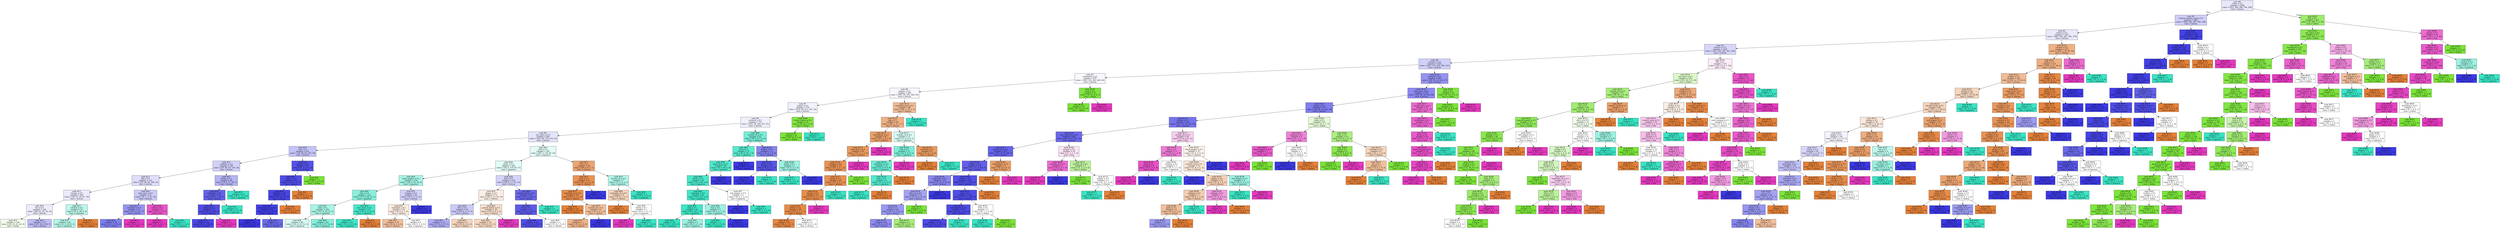 digraph Tree {
node [shape=box, style="filled", color="black"] ;
0 [label=<node &#35;0<br/>cumin &le; 0.5<br/>samples = 2298<br/>value = [412, 568, 290, 769, 259]<br/>class = korean>, fillcolor="#e8e8fc"] ;
1 [label=<node &#35;1<br/>roasted_sesame_seed &le; 0.5<br/>samples = 1867<br/>value = [408, 228, 285, 766, 180]<br/>class = korean>, fillcolor="#cfcef9"] ;
0 -> 1 [labeldistance=2.5, labelangle=45, headlabel="True"] ;
2 [label=<node &#35;2<br/>starch &le; 0.5<br/>samples = 1631<br/>value = [403, 228, 281, 540, 179]<br/>class = korean>, fillcolor="#e9e9fc"] ;
1 -> 2 ;
3 [label=<node &#35;3<br/>cilantro &le; 0.5<br/>samples = 1416<br/>value = [255, 226, 265, 501, 169]<br/>class = korean>, fillcolor="#d7d6fa"] ;
2 -> 3 ;
4 [label=<node &#35;4<br/>cayenne &le; 0.5<br/>samples = 1261<br/>value = [221, 174, 259, 500, 107]<br/>class = korean>, fillcolor="#d0cff9"] ;
3 -> 4 ;
5 [label=<node &#35;5<br/>cardamom &le; 0.5<br/>samples = 878<br/>value = [185, 122, 243, 268, 60]<br/>class = korean>, fillcolor="#f7f7fe"] ;
4 -> 5 ;
6 [label=<node &#35;6<br/>pepper &le; 0.5<br/>samples = 845<br/>value = [185, 90, 243, 268, 59]<br/>class = korean>, fillcolor="#f7f7fe"] ;
5 -> 6 ;
7 [label=<node &#35;7<br/>yogurt &le; 0.5<br/>samples = 776<br/>value = [141, 89, 227, 267, 52]<br/>class = korean>, fillcolor="#f1f1fd"] ;
6 -> 7 ;
8 [label=<node &#35;8<br/>seaweed &le; 0.5<br/>samples = 755<br/>value = [141, 69, 226, 267, 52]<br/>class = korean>, fillcolor="#f0f0fd"] ;
7 -> 8 ;
9 [label=<node &#35;9<br/>soy_sauce &le; 0.5<br/>samples = 693<br/>value = [141, 69, 179, 252, 52]<br/>class = korean>, fillcolor="#e3e3fb"] ;
8 -> 9 ;
10 [label=<node &#35;10<br/>nut &le; 0.5<br/>samples = 391<br/>value = [58, 69, 63, 167, 34]<br/>class = korean>, fillcolor="#c4c3f7"] ;
9 -> 10 ;
11 [label=<node &#35;11<br/>soybean &le; 0.5<br/>samples = 356<br/>value = [55, 68, 63, 136, 34]<br/>class = korean>, fillcolor="#d1d0f9"] ;
10 -> 11 ;
12 [label=<node &#35;12<br/>fish &le; 0.5<br/>samples = 310<br/>value = [55, 68, 46, 108, 33]<br/>class = korean>, fillcolor="#dfdefb"] ;
11 -> 12 ;
13 [label=<node &#35;13<br/>vinegar &le; 0.5<br/>samples = 269<br/>value = [53, 67, 43, 87, 19]<br/>class = korean>, fillcolor="#ecebfc"] ;
12 -> 13 ;
14 [label=<node &#35;14<br/>rice &le; 0.5<br/>samples = 228<br/>value = [49, 62, 23, 78, 16]<br/>class = korean>, fillcolor="#ececfc"] ;
13 -> 14 ;
15 [label=<node &#35;15<br/>samples = 156<br/>value = [32, 52, 21, 42, 9]<br/>class = indian>, fillcolor="#f3fdee"] ;
14 -> 15 ;
16 [label=<node &#35;16<br/>samples = 72<br/>value = [17, 10, 2, 36, 7]<br/>class = korean>, fillcolor="#bcbbf6"] ;
14 -> 16 ;
17 [label=<node &#35;17<br/>chicken &le; 0.5<br/>samples = 41<br/>value = [4, 5, 20, 9, 3]<br/>class = japanese>, fillcolor="#bbf6eb"] ;
13 -> 17 ;
18 [label=<node &#35;18<br/>samples = 38<br/>value = [1, 5, 20, 9, 3]<br/>class = japanese>, fillcolor="#b4f5e9"] ;
17 -> 18 ;
19 [label=<node &#35;19<br/>samples = 3<br/>value = [3, 0, 0, 0, 0]<br/>class = chinese>, fillcolor="#e58139"] ;
17 -> 19 ;
20 [label=<node &#35;20<br/>lime_juice &le; 0.5<br/>samples = 41<br/>value = [2, 1, 3, 21, 14]<br/>class = korean>, fillcolor="#ccccf8"] ;
12 -> 20 ;
21 [label=<node &#35;21<br/>coriander &le; 0.5<br/>samples = 33<br/>value = [2, 1, 2, 21, 7]<br/>class = korean>, fillcolor="#9694f1"] ;
20 -> 21 ;
22 [label=<node &#35;22<br/>samples = 30<br/>value = [2, 1, 2, 21, 4]<br/>class = korean>, fillcolor="#807eee"] ;
21 -> 22 ;
23 [label=<node &#35;23<br/>samples = 3<br/>value = [0, 0, 0, 0, 3]<br/>class = thai>, fillcolor="#e539c0"] ;
21 -> 23 ;
24 [label=<node &#35;24<br/>salmon &le; 0.5<br/>samples = 8<br/>value = [0, 0, 1, 0, 7]<br/>class = thai>, fillcolor="#e955c9"] ;
20 -> 24 ;
25 [label=<node &#35;25<br/>samples = 7<br/>value = [0, 0, 0, 0, 7]<br/>class = thai>, fillcolor="#e539c0"] ;
24 -> 25 ;
26 [label=<node &#35;26<br/>samples = 1<br/>value = [0, 0, 1, 0, 0]<br/>class = japanese>, fillcolor="#39e5c5"] ;
24 -> 26 ;
27 [label=<node &#35;27<br/>barley &le; 0.5<br/>samples = 46<br/>value = [0, 0, 17, 28, 1]<br/>class = korean>, fillcolor="#b5b4f5"] ;
11 -> 27 ;
28 [label=<node &#35;28<br/>enokidake &le; 0.5<br/>samples = 34<br/>value = [0, 0, 5, 28, 1]<br/>class = korean>, fillcolor="#6462ea"] ;
27 -> 28 ;
29 [label=<node &#35;29<br/>vinegar &le; 0.5<br/>samples = 31<br/>value = [0, 0, 2, 28, 1]<br/>class = korean>, fillcolor="#504de8"] ;
28 -> 29 ;
30 [label=<node &#35;30<br/>samples = 30<br/>value = [0, 0, 2, 28, 0]<br/>class = korean>, fillcolor="#4a47e7"] ;
29 -> 30 ;
31 [label=<node &#35;31<br/>samples = 1<br/>value = [0, 0, 0, 0, 1]<br/>class = thai>, fillcolor="#e539c0"] ;
29 -> 31 ;
32 [label=<node &#35;32<br/>samples = 3<br/>value = [0, 0, 3, 0, 0]<br/>class = japanese>, fillcolor="#39e5c5"] ;
28 -> 32 ;
33 [label=<node &#35;33<br/>samples = 12<br/>value = [0, 0, 12, 0, 0]<br/>class = japanese>, fillcolor="#39e5c5"] ;
27 -> 33 ;
34 [label=<node &#35;34<br/>cashew &le; 0.5<br/>samples = 35<br/>value = [3, 1, 0, 31, 0]<br/>class = korean>, fillcolor="#5452e8"] ;
10 -> 34 ;
35 [label=<node &#35;35<br/>celery &le; 0.5<br/>samples = 34<br/>value = [3, 0, 0, 31, 0]<br/>class = korean>, fillcolor="#4f4ce8"] ;
34 -> 35 ;
36 [label=<node &#35;36<br/>shellfish &le; 0.5<br/>samples = 33<br/>value = [2, 0, 0, 31, 0]<br/>class = korean>, fillcolor="#4946e7"] ;
35 -> 36 ;
37 [label=<node &#35;37<br/>cane_molasses &le; 0.5<br/>samples = 32<br/>value = [1, 0, 0, 31, 0]<br/>class = korean>, fillcolor="#423fe6"] ;
36 -> 37 ;
38 [label=<node &#35;38<br/>samples = 27<br/>value = [0, 0, 0, 27, 0]<br/>class = korean>, fillcolor="#3c39e5"] ;
37 -> 38 ;
39 [label=<node &#35;39<br/>samples = 5<br/>value = [1, 0, 0, 4, 0]<br/>class = korean>, fillcolor="#6d6aec"] ;
37 -> 39 ;
40 [label=<node &#35;40<br/>samples = 1<br/>value = [1, 0, 0, 0, 0]<br/>class = chinese>, fillcolor="#e58139"] ;
36 -> 40 ;
41 [label=<node &#35;41<br/>samples = 1<br/>value = [1, 0, 0, 0, 0]<br/>class = chinese>, fillcolor="#e58139"] ;
35 -> 41 ;
42 [label=<node &#35;42<br/>samples = 1<br/>value = [0, 1, 0, 0, 0]<br/>class = indian>, fillcolor="#7be539"] ;
34 -> 42 ;
43 [label=<node &#35;43<br/>pork &le; 0.5<br/>samples = 302<br/>value = [83, 0, 116, 85, 18]<br/>class = japanese>, fillcolor="#e3fbf7"] ;
9 -> 43 ;
44 [label=<node &#35;44<br/>garlic &le; 0.5<br/>samples = 264<br/>value = [54, 0, 110, 83, 17]<br/>class = japanese>, fillcolor="#e1fbf6"] ;
43 -> 44 ;
45 [label=<node &#35;45<br/>black_pepper &le; 0.5<br/>samples = 159<br/>value = [26, 0, 93, 38, 2]<br/>class = japanese>, fillcolor="#a5f3e5"] ;
44 -> 45 ;
46 [label=<node &#35;46<br/>wine &le; 0.5<br/>samples = 133<br/>value = [17, 0, 89, 25, 2]<br/>class = japanese>, fillcolor="#8af0dd"] ;
45 -> 46 ;
47 [label=<node &#35;47<br/>sake &le; 0.5<br/>samples = 100<br/>value = [15, 0, 58, 25, 2]<br/>class = japanese>, fillcolor="#a8f4e5"] ;
46 -> 47 ;
48 [label=<node &#35;48<br/>samples = 48<br/>value = [14, 0, 21, 11, 2]<br/>class = japanese>, fillcolor="#d6faf3"] ;
47 -> 48 ;
49 [label=<node &#35;49<br/>samples = 52<br/>value = [1, 0, 37, 14, 0]<br/>class = japanese>, fillcolor="#87efdc"] ;
47 -> 49 ;
50 [label=<node &#35;50<br/>star_anise &le; 0.5<br/>samples = 33<br/>value = [2, 0, 31, 0, 0]<br/>class = japanese>, fillcolor="#46e7c9"] ;
46 -> 50 ;
51 [label=<node &#35;51<br/>samples = 32<br/>value = [1, 0, 31, 0, 0]<br/>class = japanese>, fillcolor="#3fe6c7"] ;
50 -> 51 ;
52 [label=<node &#35;52<br/>samples = 1<br/>value = [1, 0, 0, 0, 0]<br/>class = chinese>, fillcolor="#e58139"] ;
50 -> 52 ;
53 [label=<node &#35;53<br/>vinegar &le; 0.5<br/>samples = 26<br/>value = [9, 0, 4, 13, 0]<br/>class = korean>, fillcolor="#d1d0f9"] ;
45 -> 53 ;
54 [label=<node &#35;54<br/>vegetable &le; 0.5<br/>samples = 20<br/>value = [9, 0, 4, 7, 0]<br/>class = chinese>, fillcolor="#fbece1"] ;
53 -> 54 ;
55 [label=<node &#35;55<br/>samples = 14<br/>value = [9, 0, 1, 4, 0]<br/>class = chinese>, fillcolor="#f2c09c"] ;
54 -> 55 ;
56 [label=<node &#35;56<br/>samples = 6<br/>value = [0, 0, 3, 3, 0]<br/>class = japanese>, fillcolor="#ffffff"] ;
54 -> 56 ;
57 [label=<node &#35;57<br/>samples = 6<br/>value = [0, 0, 0, 6, 0]<br/>class = korean>, fillcolor="#3c39e5"] ;
53 -> 57 ;
58 [label=<node &#35;58<br/>beef &le; 0.5<br/>samples = 105<br/>value = [28, 0, 17, 45, 15]<br/>class = korean>, fillcolor="#d4d3f9"] ;
44 -> 58 ;
59 [label=<node &#35;59<br/>ginger &le; 0.5<br/>samples = 72<br/>value = [26, 0, 13, 19, 14]<br/>class = chinese>, fillcolor="#fceee5"] ;
58 -> 59 ;
60 [label=<node &#35;60<br/>wine &le; 0.5<br/>samples = 36<br/>value = [10, 0, 4, 17, 5]<br/>class = korean>, fillcolor="#cbcaf8"] ;
59 -> 60 ;
61 [label=<node &#35;61<br/>samples = 31<br/>value = [7, 0, 4, 17, 3]<br/>class = korean>, fillcolor="#aeadf4"] ;
60 -> 61 ;
62 [label=<node &#35;62<br/>samples = 5<br/>value = [3, 0, 0, 0, 2]<br/>class = chinese>, fillcolor="#f6d5bd"] ;
60 -> 62 ;
63 [label=<node &#35;63<br/>peanut_butter &le; 0.5<br/>samples = 36<br/>value = [16, 0, 9, 2, 9]<br/>class = chinese>, fillcolor="#f8decc"] ;
59 -> 63 ;
64 [label=<node &#35;64<br/>samples = 32<br/>value = [16, 0, 9, 2, 5]<br/>class = chinese>, fillcolor="#f7d9c3"] ;
63 -> 64 ;
65 [label=<node &#35;65<br/>samples = 4<br/>value = [0, 0, 0, 0, 4]<br/>class = thai>, fillcolor="#e539c0"] ;
63 -> 65 ;
66 [label=<node &#35;66<br/>chicken_broth &le; 0.5<br/>samples = 33<br/>value = [2, 0, 4, 26, 1]<br/>class = korean>, fillcolor="#6b69eb"] ;
58 -> 66 ;
67 [label=<node &#35;67<br/>bean &le; 0.5<br/>samples = 31<br/>value = [2, 0, 2, 26, 1]<br/>class = korean>, fillcolor="#5e5be9"] ;
66 -> 67 ;
68 [label=<node &#35;68<br/>samples = 29<br/>value = [1, 0, 1, 26, 1]<br/>class = korean>, fillcolor="#514ee8"] ;
67 -> 68 ;
69 [label=<node &#35;69<br/>samples = 2<br/>value = [1, 0, 1, 0, 0]<br/>class = chinese>, fillcolor="#ffffff"] ;
67 -> 69 ;
70 [label=<node &#35;70<br/>samples = 2<br/>value = [0, 0, 2, 0, 0]<br/>class = japanese>, fillcolor="#39e5c5"] ;
66 -> 70 ;
71 [label=<node &#35;71<br/>rice &le; 0.5<br/>samples = 38<br/>value = [29, 0, 6, 2, 1]<br/>class = chinese>, fillcolor="#eca471"] ;
43 -> 71 ;
72 [label=<node &#35;72<br/>pear &le; 0.5<br/>samples = 31<br/>value = [27, 0, 2, 2, 0]<br/>class = chinese>, fillcolor="#e99254"] ;
71 -> 72 ;
73 [label=<node &#35;73<br/>vegetable_oil &le; 0.5<br/>samples = 30<br/>value = [27, 0, 2, 1, 0]<br/>class = chinese>, fillcolor="#e88e4e"] ;
72 -> 73 ;
74 [label=<node &#35;74<br/>samples = 22<br/>value = [22, 0, 0, 0, 0]<br/>class = chinese>, fillcolor="#e58139"] ;
73 -> 74 ;
75 [label=<node &#35;75<br/>sesame_oil &le; 0.5<br/>samples = 8<br/>value = [5, 0, 2, 1, 0]<br/>class = chinese>, fillcolor="#f2c09c"] ;
73 -> 75 ;
76 [label=<node &#35;76<br/>samples = 7<br/>value = [5, 0, 2, 0, 0]<br/>class = chinese>, fillcolor="#efb388"] ;
75 -> 76 ;
77 [label=<node &#35;77<br/>samples = 1<br/>value = [0, 0, 0, 1, 0]<br/>class = korean>, fillcolor="#3c39e5"] ;
75 -> 77 ;
78 [label=<node &#35;78<br/>samples = 1<br/>value = [0, 0, 0, 1, 0]<br/>class = korean>, fillcolor="#3c39e5"] ;
72 -> 78 ;
79 [label=<node &#35;79<br/>sesame_oil &le; 0.5<br/>samples = 7<br/>value = [2, 0, 4, 0, 1]<br/>class = japanese>, fillcolor="#b0f5e8"] ;
71 -> 79 ;
80 [label=<node &#35;80<br/>vegetable_oil &le; 0.5<br/>samples = 4<br/>value = [2, 0, 1, 0, 1]<br/>class = chinese>, fillcolor="#f6d5bd"] ;
79 -> 80 ;
81 [label=<node &#35;81<br/>samples = 2<br/>value = [2, 0, 0, 0, 0]<br/>class = chinese>, fillcolor="#e58139"] ;
80 -> 81 ;
82 [label=<node &#35;82<br/>barley &le; 0.5<br/>samples = 2<br/>value = [0, 0, 1, 0, 1]<br/>class = japanese>, fillcolor="#ffffff"] ;
80 -> 82 ;
83 [label=<node &#35;83<br/>samples = 1<br/>value = [0, 0, 0, 0, 1]<br/>class = thai>, fillcolor="#e539c0"] ;
82 -> 83 ;
84 [label=<node &#35;84<br/>samples = 1<br/>value = [0, 0, 1, 0, 0]<br/>class = japanese>, fillcolor="#39e5c5"] ;
82 -> 84 ;
85 [label=<node &#35;85<br/>samples = 3<br/>value = [0, 0, 3, 0, 0]<br/>class = japanese>, fillcolor="#39e5c5"] ;
79 -> 85 ;
86 [label=<node &#35;86<br/>sesame_oil &le; 0.5<br/>samples = 62<br/>value = [0, 0, 47, 15, 0]<br/>class = japanese>, fillcolor="#78edd8"] ;
8 -> 86 ;
87 [label=<node &#35;87<br/>beef &le; 0.5<br/>samples = 51<br/>value = [0, 0, 44, 7, 0]<br/>class = japanese>, fillcolor="#58e9ce"] ;
86 -> 87 ;
88 [label=<node &#35;88<br/>black_bean &le; 0.5<br/>samples = 49<br/>value = [0, 0, 44, 5, 0]<br/>class = japanese>, fillcolor="#50e8cc"] ;
87 -> 88 ;
89 [label=<node &#35;89<br/>wheat &le; 0.5<br/>samples = 48<br/>value = [0, 0, 44, 4, 0]<br/>class = japanese>, fillcolor="#4be7ca"] ;
88 -> 89 ;
90 [label=<node &#35;90<br/>vegetable &le; 0.5<br/>samples = 44<br/>value = [0, 0, 42, 2, 0]<br/>class = japanese>, fillcolor="#42e6c8"] ;
89 -> 90 ;
91 [label=<node &#35;91<br/>kelp &le; 0.5<br/>samples = 41<br/>value = [0, 0, 40, 1, 0]<br/>class = japanese>, fillcolor="#3ee6c6"] ;
90 -> 91 ;
92 [label=<node &#35;92<br/>samples = 38<br/>value = [0, 0, 38, 0, 0]<br/>class = japanese>, fillcolor="#39e5c5"] ;
91 -> 92 ;
93 [label=<node &#35;93<br/>samples = 3<br/>value = [0, 0, 2, 1, 0]<br/>class = japanese>, fillcolor="#9cf2e2"] ;
91 -> 93 ;
94 [label=<node &#35;94<br/>tuna &le; 0.5<br/>samples = 3<br/>value = [0, 0, 2, 1, 0]<br/>class = japanese>, fillcolor="#9cf2e2"] ;
90 -> 94 ;
95 [label=<node &#35;95<br/>samples = 2<br/>value = [0, 0, 2, 0, 0]<br/>class = japanese>, fillcolor="#39e5c5"] ;
94 -> 95 ;
96 [label=<node &#35;96<br/>samples = 1<br/>value = [0, 0, 0, 1, 0]<br/>class = korean>, fillcolor="#3c39e5"] ;
94 -> 96 ;
97 [label=<node &#35;97<br/>bell_pepper &le; 0.5<br/>samples = 4<br/>value = [0, 0, 2, 2, 0]<br/>class = japanese>, fillcolor="#ffffff"] ;
89 -> 97 ;
98 [label=<node &#35;98<br/>samples = 2<br/>value = [0, 0, 0, 2, 0]<br/>class = korean>, fillcolor="#3c39e5"] ;
97 -> 98 ;
99 [label=<node &#35;99<br/>samples = 2<br/>value = [0, 0, 2, 0, 0]<br/>class = japanese>, fillcolor="#39e5c5"] ;
97 -> 99 ;
100 [label=<node &#35;100<br/>samples = 1<br/>value = [0, 0, 0, 1, 0]<br/>class = korean>, fillcolor="#3c39e5"] ;
88 -> 100 ;
101 [label=<node &#35;101<br/>samples = 2<br/>value = [0, 0, 0, 2, 0]<br/>class = korean>, fillcolor="#3c39e5"] ;
87 -> 101 ;
102 [label=<node &#35;102<br/>scallion &le; 0.5<br/>samples = 11<br/>value = [0, 0, 3, 8, 0]<br/>class = korean>, fillcolor="#8583ef"] ;
86 -> 102 ;
103 [label=<node &#35;103<br/>lettuce &le; 0.5<br/>samples = 8<br/>value = [0, 0, 1, 7, 0]<br/>class = korean>, fillcolor="#5855e9"] ;
102 -> 103 ;
104 [label=<node &#35;104<br/>samples = 7<br/>value = [0, 0, 0, 7, 0]<br/>class = korean>, fillcolor="#3c39e5"] ;
103 -> 104 ;
105 [label=<node &#35;105<br/>samples = 1<br/>value = [0, 0, 1, 0, 0]<br/>class = japanese>, fillcolor="#39e5c5"] ;
103 -> 105 ;
106 [label=<node &#35;106<br/>garlic &le; 0.5<br/>samples = 3<br/>value = [0, 0, 2, 1, 0]<br/>class = japanese>, fillcolor="#9cf2e2"] ;
102 -> 106 ;
107 [label=<node &#35;107<br/>samples = 2<br/>value = [0, 0, 2, 0, 0]<br/>class = japanese>, fillcolor="#39e5c5"] ;
106 -> 107 ;
108 [label=<node &#35;108<br/>samples = 1<br/>value = [0, 0, 0, 1, 0]<br/>class = korean>, fillcolor="#3c39e5"] ;
106 -> 108 ;
109 [label=<node &#35;109<br/>cream_cheese &le; 0.5<br/>samples = 21<br/>value = [0, 20, 1, 0, 0]<br/>class = indian>, fillcolor="#82e643"] ;
7 -> 109 ;
110 [label=<node &#35;110<br/>samples = 20<br/>value = [0, 20, 0, 0, 0]<br/>class = indian>, fillcolor="#7be539"] ;
109 -> 110 ;
111 [label=<node &#35;111<br/>samples = 1<br/>value = [0, 0, 1, 0, 0]<br/>class = japanese>, fillcolor="#39e5c5"] ;
109 -> 111 ;
112 [label=<node &#35;112<br/>mandarin_peel &le; 0.5<br/>samples = 69<br/>value = [44, 1, 16, 1, 7]<br/>class = chinese>, fillcolor="#f1bc96"] ;
6 -> 112 ;
113 [label=<node &#35;113<br/>egg &le; 0.5<br/>samples = 64<br/>value = [44, 1, 11, 1, 7]<br/>class = chinese>, fillcolor="#efb184"] ;
112 -> 113 ;
114 [label=<node &#35;114<br/>lemongrass &le; 0.5<br/>samples = 47<br/>value = [37, 1, 2, 1, 6]<br/>class = chinese>, fillcolor="#eba069"] ;
113 -> 114 ;
115 [label=<node &#35;115<br/>lime_juice &le; 0.5<br/>samples = 45<br/>value = [37, 1, 2, 1, 4]<br/>class = chinese>, fillcolor="#ea9a60"] ;
114 -> 115 ;
116 [label=<node &#35;116<br/>chickpea &le; 0.5<br/>samples = 43<br/>value = [37, 1, 2, 1, 2]<br/>class = chinese>, fillcolor="#e99356"] ;
115 -> 116 ;
117 [label=<node &#35;117<br/>barley &le; 0.5<br/>samples = 42<br/>value = [37, 0, 2, 1, 2]<br/>class = chinese>, fillcolor="#e89152"] ;
116 -> 117 ;
118 [label=<node &#35;118<br/>squash &le; 0.5<br/>samples = 41<br/>value = [37, 0, 1, 1, 2]<br/>class = chinese>, fillcolor="#e88e4d"] ;
117 -> 118 ;
119 [label=<node &#35;119<br/>potato &le; 0.5<br/>samples = 40<br/>value = [37, 0, 1, 1, 1]<br/>class = chinese>, fillcolor="#e78b48"] ;
118 -> 119 ;
120 [label=<node &#35;120<br/>samples = 38<br/>value = [36, 0, 1, 0, 1]<br/>class = chinese>, fillcolor="#e68844"] ;
119 -> 120 ;
121 [label=<node &#35;121<br/>samples = 2<br/>value = [1, 0, 0, 1, 0]<br/>class = chinese>, fillcolor="#ffffff"] ;
119 -> 121 ;
122 [label=<node &#35;122<br/>samples = 1<br/>value = [0, 0, 0, 0, 1]<br/>class = thai>, fillcolor="#e539c0"] ;
118 -> 122 ;
123 [label=<node &#35;123<br/>samples = 1<br/>value = [0, 0, 1, 0, 0]<br/>class = japanese>, fillcolor="#39e5c5"] ;
117 -> 123 ;
124 [label=<node &#35;124<br/>samples = 1<br/>value = [0, 1, 0, 0, 0]<br/>class = indian>, fillcolor="#7be539"] ;
116 -> 124 ;
125 [label=<node &#35;125<br/>samples = 2<br/>value = [0, 0, 0, 0, 2]<br/>class = thai>, fillcolor="#e539c0"] ;
115 -> 125 ;
126 [label=<node &#35;126<br/>samples = 2<br/>value = [0, 0, 0, 0, 2]<br/>class = thai>, fillcolor="#e539c0"] ;
114 -> 126 ;
127 [label=<node &#35;127<br/>sesame_oil &le; 0.5<br/>samples = 17<br/>value = [7, 0, 9, 0, 1]<br/>class = japanese>, fillcolor="#d7faf3"] ;
113 -> 127 ;
128 [label=<node &#35;128<br/>crab &le; 0.5<br/>samples = 11<br/>value = [2, 0, 8, 0, 1]<br/>class = japanese>, fillcolor="#7beed8"] ;
127 -> 128 ;
129 [label=<node &#35;129<br/>mandarin &le; 0.5<br/>samples = 10<br/>value = [2, 0, 8, 0, 0]<br/>class = japanese>, fillcolor="#6aecd4"] ;
128 -> 129 ;
130 [label=<node &#35;130<br/>ham &le; 0.5<br/>samples = 9<br/>value = [1, 0, 8, 0, 0]<br/>class = japanese>, fillcolor="#52e8cc"] ;
129 -> 130 ;
131 [label=<node &#35;131<br/>samples = 8<br/>value = [0, 0, 8, 0, 0]<br/>class = japanese>, fillcolor="#39e5c5"] ;
130 -> 131 ;
132 [label=<node &#35;132<br/>samples = 1<br/>value = [1, 0, 0, 0, 0]<br/>class = chinese>, fillcolor="#e58139"] ;
130 -> 132 ;
133 [label=<node &#35;133<br/>samples = 1<br/>value = [1, 0, 0, 0, 0]<br/>class = chinese>, fillcolor="#e58139"] ;
129 -> 133 ;
134 [label=<node &#35;134<br/>samples = 1<br/>value = [0, 0, 0, 0, 1]<br/>class = thai>, fillcolor="#e539c0"] ;
128 -> 134 ;
135 [label=<node &#35;135<br/>seaweed &le; 0.5<br/>samples = 6<br/>value = [5, 0, 1, 0, 0]<br/>class = chinese>, fillcolor="#ea9a61"] ;
127 -> 135 ;
136 [label=<node &#35;136<br/>samples = 5<br/>value = [5, 0, 0, 0, 0]<br/>class = chinese>, fillcolor="#e58139"] ;
135 -> 136 ;
137 [label=<node &#35;137<br/>samples = 1<br/>value = [0, 0, 1, 0, 0]<br/>class = japanese>, fillcolor="#39e5c5"] ;
135 -> 137 ;
138 [label=<node &#35;138<br/>samples = 5<br/>value = [0, 0, 5, 0, 0]<br/>class = japanese>, fillcolor="#39e5c5"] ;
112 -> 138 ;
139 [label=<node &#35;139<br/>bean &le; 0.5<br/>samples = 33<br/>value = [0, 32, 0, 0, 1]<br/>class = indian>, fillcolor="#7fe63f"] ;
5 -> 139 ;
140 [label=<node &#35;140<br/>samples = 32<br/>value = [0, 32, 0, 0, 0]<br/>class = indian>, fillcolor="#7be539"] ;
139 -> 140 ;
141 [label=<node &#35;141<br/>samples = 1<br/>value = [0, 0, 0, 0, 1]<br/>class = thai>, fillcolor="#e539c0"] ;
139 -> 141 ;
142 [label=<node &#35;142<br/>turmeric &le; 0.5<br/>samples = 383<br/>value = [36, 52, 16, 232, 47]<br/>class = korean>, fillcolor="#9593f1"] ;
4 -> 142 ;
143 [label=<node &#35;143<br/>lime_juice &le; 0.5<br/>samples = 359<br/>value = [36, 29, 16, 232, 46]<br/>class = korean>, fillcolor="#8b89f0"] ;
142 -> 143 ;
144 [label=<node &#35;144<br/>tomato &le; 0.5<br/>samples = 337<br/>value = [34, 28, 14, 232, 29]<br/>class = korean>, fillcolor="#807eee"] ;
143 -> 144 ;
145 [label=<node &#35;145<br/>chicken &le; 0.5<br/>samples = 315<br/>value = [31, 18, 13, 231, 22]<br/>class = korean>, fillcolor="#7674ed"] ;
144 -> 145 ;
146 [label=<node &#35;146<br/>cane_molasses &le; 0.5<br/>samples = 289<br/>value = [26, 18, 9, 225, 11]<br/>class = korean>, fillcolor="#6b69eb"] ;
145 -> 146 ;
147 [label=<node &#35;147<br/>peanut_oil &le; 0.5<br/>samples = 279<br/>value = [25, 15, 8, 224, 7]<br/>class = korean>, fillcolor="#6664eb"] ;
146 -> 147 ;
148 [label=<node &#35;148<br/>scallion &le; 0.5<br/>samples = 274<br/>value = [21, 15, 8, 224, 6]<br/>class = korean>, fillcolor="#6360ea"] ;
147 -> 148 ;
149 [label=<node &#35;149<br/>vegetable &le; 0.5<br/>samples = 93<br/>value = [5, 14, 6, 62, 6]<br/>class = korean>, fillcolor="#8987ef"] ;
148 -> 149 ;
150 [label=<node &#35;150<br/>olive_oil &le; 0.5<br/>samples = 72<br/>value = [5, 14, 6, 41, 6]<br/>class = korean>, fillcolor="#a4a3f3"] ;
149 -> 150 ;
151 [label=<node &#35;151<br/>seed &le; 0.5<br/>samples = 69<br/>value = [5, 11, 6, 41, 6]<br/>class = korean>, fillcolor="#9a99f2"] ;
150 -> 151 ;
152 [label=<node &#35;152<br/>samples = 65<br/>value = [5, 8, 6, 41, 5]<br/>class = korean>, fillcolor="#8e8cf0"] ;
151 -> 152 ;
153 [label=<node &#35;153<br/>samples = 4<br/>value = [0, 3, 0, 0, 1]<br/>class = indian>, fillcolor="#a7ee7b"] ;
151 -> 153 ;
154 [label=<node &#35;154<br/>samples = 3<br/>value = [0, 3, 0, 0, 0]<br/>class = indian>, fillcolor="#7be539"] ;
150 -> 154 ;
155 [label=<node &#35;155<br/>samples = 21<br/>value = [0, 0, 0, 21, 0]<br/>class = korean>, fillcolor="#3c39e5"] ;
149 -> 155 ;
156 [label=<node &#35;156<br/>peanut &le; 0.5<br/>samples = 181<br/>value = [16, 1, 2, 162, 0]<br/>class = korean>, fillcolor="#5250e8"] ;
148 -> 156 ;
157 [label=<node &#35;157<br/>mint &le; 0.5<br/>samples = 179<br/>value = [14, 1, 2, 162, 0]<br/>class = korean>, fillcolor="#504de8"] ;
156 -> 157 ;
158 [label=<node &#35;158<br/>katsuobushi &le; 0.5<br/>samples = 177<br/>value = [14, 0, 1, 162, 0]<br/>class = korean>, fillcolor="#4e4be7"] ;
157 -> 158 ;
159 [label=<node &#35;159<br/>samples = 176<br/>value = [14, 0, 0, 162, 0]<br/>class = korean>, fillcolor="#4d4ae7"] ;
158 -> 159 ;
160 [label=<node &#35;160<br/>samples = 1<br/>value = [0, 0, 1, 0, 0]<br/>class = japanese>, fillcolor="#39e5c5"] ;
158 -> 160 ;
161 [label=<node &#35;161<br/>chive &le; 0.5<br/>samples = 2<br/>value = [0, 1, 1, 0, 0]<br/>class = indian>, fillcolor="#ffffff"] ;
157 -> 161 ;
162 [label=<node &#35;162<br/>samples = 1<br/>value = [0, 0, 1, 0, 0]<br/>class = japanese>, fillcolor="#39e5c5"] ;
161 -> 162 ;
163 [label=<node &#35;163<br/>samples = 1<br/>value = [0, 1, 0, 0, 0]<br/>class = indian>, fillcolor="#7be539"] ;
161 -> 163 ;
164 [label=<node &#35;164<br/>samples = 2<br/>value = [2, 0, 0, 0, 0]<br/>class = chinese>, fillcolor="#e58139"] ;
156 -> 164 ;
165 [label=<node &#35;165<br/>lemongrass &le; 0.5<br/>samples = 5<br/>value = [4, 0, 0, 0, 1]<br/>class = chinese>, fillcolor="#eca06a"] ;
147 -> 165 ;
166 [label=<node &#35;166<br/>samples = 4<br/>value = [4, 0, 0, 0, 0]<br/>class = chinese>, fillcolor="#e58139"] ;
165 -> 166 ;
167 [label=<node &#35;167<br/>samples = 1<br/>value = [0, 0, 0, 0, 1]<br/>class = thai>, fillcolor="#e539c0"] ;
165 -> 167 ;
168 [label=<node &#35;168<br/>vinegar &le; 0.5<br/>samples = 10<br/>value = [1, 3, 1, 1, 4]<br/>class = thai>, fillcolor="#fbe3f6"] ;
146 -> 168 ;
169 [label=<node &#35;169<br/>sesame_oil &le; 0.5<br/>samples = 5<br/>value = [0, 0, 0, 1, 4]<br/>class = thai>, fillcolor="#ec6ad0"] ;
168 -> 169 ;
170 [label=<node &#35;170<br/>samples = 4<br/>value = [0, 0, 0, 0, 4]<br/>class = thai>, fillcolor="#e539c0"] ;
169 -> 170 ;
171 [label=<node &#35;171<br/>samples = 1<br/>value = [0, 0, 0, 1, 0]<br/>class = korean>, fillcolor="#3c39e5"] ;
169 -> 171 ;
172 [label=<node &#35;172<br/>sesame_oil &le; 0.5<br/>samples = 5<br/>value = [1, 3, 1, 0, 0]<br/>class = indian>, fillcolor="#bdf29c"] ;
168 -> 172 ;
173 [label=<node &#35;173<br/>samples = 3<br/>value = [0, 3, 0, 0, 0]<br/>class = indian>, fillcolor="#7be539"] ;
172 -> 173 ;
174 [label=<node &#35;174<br/>pepper &le; 0.5<br/>samples = 2<br/>value = [1, 0, 1, 0, 0]<br/>class = chinese>, fillcolor="#ffffff"] ;
172 -> 174 ;
175 [label=<node &#35;175<br/>samples = 1<br/>value = [0, 0, 1, 0, 0]<br/>class = japanese>, fillcolor="#39e5c5"] ;
174 -> 175 ;
176 [label=<node &#35;176<br/>samples = 1<br/>value = [1, 0, 0, 0, 0]<br/>class = chinese>, fillcolor="#e58139"] ;
174 -> 176 ;
177 [label=<node &#35;177<br/>sesame_oil &le; 0.5<br/>samples = 26<br/>value = [5, 0, 4, 6, 11]<br/>class = thai>, fillcolor="#f8ceef"] ;
145 -> 177 ;
178 [label=<node &#35;178<br/>sake &le; 0.5<br/>samples = 11<br/>value = [0, 0, 1, 2, 8]<br/>class = thai>, fillcolor="#ee7bd5"] ;
177 -> 178 ;
179 [label=<node &#35;179<br/>meat &le; 0.5<br/>samples = 9<br/>value = [0, 0, 0, 1, 8]<br/>class = thai>, fillcolor="#e852c8"] ;
178 -> 179 ;
180 [label=<node &#35;180<br/>samples = 8<br/>value = [0, 0, 0, 0, 8]<br/>class = thai>, fillcolor="#e539c0"] ;
179 -> 180 ;
181 [label=<node &#35;181<br/>samples = 1<br/>value = [0, 0, 0, 1, 0]<br/>class = korean>, fillcolor="#3c39e5"] ;
179 -> 181 ;
182 [label=<node &#35;182<br/>soybean &le; 0.5<br/>samples = 2<br/>value = [0, 0, 1, 1, 0]<br/>class = japanese>, fillcolor="#ffffff"] ;
178 -> 182 ;
183 [label=<node &#35;183<br/>samples = 1<br/>value = [0, 0, 1, 0, 0]<br/>class = japanese>, fillcolor="#39e5c5"] ;
182 -> 183 ;
184 [label=<node &#35;184<br/>samples = 1<br/>value = [0, 0, 0, 1, 0]<br/>class = korean>, fillcolor="#3c39e5"] ;
182 -> 184 ;
185 [label=<node &#35;185<br/>black_pepper &le; 0.5<br/>samples = 15<br/>value = [5, 0, 3, 4, 3]<br/>class = chinese>, fillcolor="#fdf4ed"] ;
177 -> 185 ;
186 [label=<node &#35;186<br/>sesame_seed &le; 0.5<br/>samples = 13<br/>value = [5, 0, 3, 2, 3]<br/>class = chinese>, fillcolor="#fae6d7"] ;
185 -> 186 ;
187 [label=<node &#35;187<br/>pepper &le; 0.5<br/>samples = 10<br/>value = [5, 0, 1, 2, 2]<br/>class = chinese>, fillcolor="#f5d0b5"] ;
186 -> 187 ;
188 [label=<node &#35;188<br/>cabbage &le; 0.5<br/>samples = 7<br/>value = [4, 0, 1, 2, 0]<br/>class = chinese>, fillcolor="#f5cdb0"] ;
187 -> 188 ;
189 [label=<node &#35;189<br/>garlic &le; 0.5<br/>samples = 6<br/>value = [4, 0, 0, 2, 0]<br/>class = chinese>, fillcolor="#f2c09c"] ;
188 -> 189 ;
190 [label=<node &#35;190<br/>samples = 3<br/>value = [1, 0, 0, 2, 0]<br/>class = korean>, fillcolor="#9e9cf2"] ;
189 -> 190 ;
191 [label=<node &#35;191<br/>samples = 3<br/>value = [3, 0, 0, 0, 0]<br/>class = chinese>, fillcolor="#e58139"] ;
189 -> 191 ;
192 [label=<node &#35;192<br/>samples = 1<br/>value = [0, 0, 1, 0, 0]<br/>class = japanese>, fillcolor="#39e5c5"] ;
188 -> 192 ;
193 [label=<node &#35;193<br/>cabbage &le; 0.5<br/>samples = 3<br/>value = [1, 0, 0, 0, 2]<br/>class = thai>, fillcolor="#f29ce0"] ;
187 -> 193 ;
194 [label=<node &#35;194<br/>samples = 2<br/>value = [0, 0, 0, 0, 2]<br/>class = thai>, fillcolor="#e539c0"] ;
193 -> 194 ;
195 [label=<node &#35;195<br/>samples = 1<br/>value = [1, 0, 0, 0, 0]<br/>class = chinese>, fillcolor="#e58139"] ;
193 -> 195 ;
196 [label=<node &#35;196<br/>bell_pepper &le; 0.5<br/>samples = 3<br/>value = [0, 0, 2, 0, 1]<br/>class = japanese>, fillcolor="#9cf2e2"] ;
186 -> 196 ;
197 [label=<node &#35;197<br/>samples = 2<br/>value = [0, 0, 2, 0, 0]<br/>class = japanese>, fillcolor="#39e5c5"] ;
196 -> 197 ;
198 [label=<node &#35;198<br/>samples = 1<br/>value = [0, 0, 0, 0, 1]<br/>class = thai>, fillcolor="#e539c0"] ;
196 -> 198 ;
199 [label=<node &#35;199<br/>samples = 2<br/>value = [0, 0, 0, 2, 0]<br/>class = korean>, fillcolor="#3c39e5"] ;
185 -> 199 ;
200 [label=<node &#35;200<br/>onion &le; 0.5<br/>samples = 22<br/>value = [3, 10, 1, 1, 7]<br/>class = indian>, fillcolor="#e5fad7"] ;
144 -> 200 ;
201 [label=<node &#35;201<br/>soybean &le; 0.5<br/>samples = 9<br/>value = [1, 1, 0, 1, 6]<br/>class = thai>, fillcolor="#ef83d8"] ;
200 -> 201 ;
202 [label=<node &#35;202<br/>black_pepper &le; 0.5<br/>samples = 7<br/>value = [0, 1, 0, 0, 6]<br/>class = thai>, fillcolor="#e95acb"] ;
201 -> 202 ;
203 [label=<node &#35;203<br/>samples = 6<br/>value = [0, 0, 0, 0, 6]<br/>class = thai>, fillcolor="#e539c0"] ;
202 -> 203 ;
204 [label=<node &#35;204<br/>samples = 1<br/>value = [0, 1, 0, 0, 0]<br/>class = indian>, fillcolor="#7be539"] ;
202 -> 204 ;
205 [label=<node &#35;205<br/>pepper &le; 0.5<br/>samples = 2<br/>value = [1, 0, 0, 1, 0]<br/>class = chinese>, fillcolor="#ffffff"] ;
201 -> 205 ;
206 [label=<node &#35;206<br/>samples = 1<br/>value = [0, 0, 0, 1, 0]<br/>class = korean>, fillcolor="#3c39e5"] ;
205 -> 206 ;
207 [label=<node &#35;207<br/>samples = 1<br/>value = [1, 0, 0, 0, 0]<br/>class = chinese>, fillcolor="#e58139"] ;
205 -> 207 ;
208 [label=<node &#35;208<br/>corn &le; 0.5<br/>samples = 13<br/>value = [2, 9, 1, 0, 1]<br/>class = indian>, fillcolor="#abee81"] ;
200 -> 208 ;
209 [label=<node &#35;209<br/>pork &le; 0.5<br/>samples = 9<br/>value = [0, 8, 0, 0, 1]<br/>class = indian>, fillcolor="#8ce852"] ;
208 -> 209 ;
210 [label=<node &#35;210<br/>samples = 8<br/>value = [0, 8, 0, 0, 0]<br/>class = indian>, fillcolor="#7be539"] ;
209 -> 210 ;
211 [label=<node &#35;211<br/>samples = 1<br/>value = [0, 0, 0, 0, 1]<br/>class = thai>, fillcolor="#e539c0"] ;
209 -> 211 ;
212 [label=<node &#35;212<br/>coriander &le; 0.5<br/>samples = 4<br/>value = [2, 1, 1, 0, 0]<br/>class = chinese>, fillcolor="#f6d5bd"] ;
208 -> 212 ;
213 [label=<node &#35;213<br/>bay &le; 0.5<br/>samples = 3<br/>value = [2, 0, 1, 0, 0]<br/>class = chinese>, fillcolor="#f2c09c"] ;
212 -> 213 ;
214 [label=<node &#35;214<br/>samples = 2<br/>value = [2, 0, 0, 0, 0]<br/>class = chinese>, fillcolor="#e58139"] ;
213 -> 214 ;
215 [label=<node &#35;215<br/>samples = 1<br/>value = [0, 0, 1, 0, 0]<br/>class = japanese>, fillcolor="#39e5c5"] ;
213 -> 215 ;
216 [label=<node &#35;216<br/>samples = 1<br/>value = [0, 1, 0, 0, 0]<br/>class = indian>, fillcolor="#7be539"] ;
212 -> 216 ;
217 [label=<node &#35;217<br/>orange_juice &le; 0.5<br/>samples = 22<br/>value = [2, 1, 2, 0, 17]<br/>class = thai>, fillcolor="#ec6ad0"] ;
143 -> 217 ;
218 [label=<node &#35;218<br/>buckwheat &le; 0.5<br/>samples = 21<br/>value = [2, 0, 2, 0, 17]<br/>class = thai>, fillcolor="#ea63cd"] ;
217 -> 218 ;
219 [label=<node &#35;219<br/>bacon &le; 0.5<br/>samples = 20<br/>value = [2, 0, 1, 0, 17]<br/>class = thai>, fillcolor="#e95acb"] ;
218 -> 219 ;
220 [label=<node &#35;220<br/>pork_sausage &le; 0.5<br/>samples = 19<br/>value = [2, 0, 0, 0, 17]<br/>class = thai>, fillcolor="#e850c7"] ;
219 -> 220 ;
221 [label=<node &#35;221<br/>soybean &le; 0.5<br/>samples = 18<br/>value = [1, 0, 0, 0, 17]<br/>class = thai>, fillcolor="#e745c4"] ;
220 -> 221 ;
222 [label=<node &#35;222<br/>samples = 17<br/>value = [0, 0, 0, 0, 17]<br/>class = thai>, fillcolor="#e539c0"] ;
221 -> 222 ;
223 [label=<node &#35;223<br/>samples = 1<br/>value = [1, 0, 0, 0, 0]<br/>class = chinese>, fillcolor="#e58139"] ;
221 -> 223 ;
224 [label=<node &#35;224<br/>samples = 1<br/>value = [1, 0, 0, 0, 0]<br/>class = chinese>, fillcolor="#e58139"] ;
220 -> 224 ;
225 [label=<node &#35;225<br/>samples = 1<br/>value = [0, 0, 1, 0, 0]<br/>class = japanese>, fillcolor="#39e5c5"] ;
219 -> 225 ;
226 [label=<node &#35;226<br/>samples = 1<br/>value = [0, 0, 1, 0, 0]<br/>class = japanese>, fillcolor="#39e5c5"] ;
218 -> 226 ;
227 [label=<node &#35;227<br/>samples = 1<br/>value = [0, 1, 0, 0, 0]<br/>class = indian>, fillcolor="#7be539"] ;
217 -> 227 ;
228 [label=<node &#35;228<br/>basil &le; 0.5<br/>samples = 24<br/>value = [0, 23, 0, 0, 1]<br/>class = indian>, fillcolor="#81e642"] ;
142 -> 228 ;
229 [label=<node &#35;229<br/>samples = 23<br/>value = [0, 23, 0, 0, 0]<br/>class = indian>, fillcolor="#7be539"] ;
228 -> 229 ;
230 [label=<node &#35;230<br/>samples = 1<br/>value = [0, 0, 0, 0, 1]<br/>class = thai>, fillcolor="#e539c0"] ;
228 -> 230 ;
231 [label=<node &#35;231<br/>fish &le; 0.5<br/>samples = 155<br/>value = [34, 52, 6, 1, 62]<br/>class = thai>, fillcolor="#fcecf9"] ;
3 -> 231 ;
232 [label=<node &#35;232<br/>soy_sauce &le; 0.5<br/>samples = 102<br/>value = [31, 50, 5, 0, 16]<br/>class = indian>, fillcolor="#dcf8ca"] ;
231 -> 232 ;
233 [label=<node &#35;233<br/>sesame_oil &le; 0.5<br/>samples = 71<br/>value = [8, 50, 3, 0, 10]<br/>class = indian>, fillcolor="#a8ee7d"] ;
232 -> 233 ;
234 [label=<node &#35;234<br/>rice &le; 0.5<br/>samples = 66<br/>value = [4, 50, 2, 0, 10]<br/>class = indian>, fillcolor="#a1ec72"] ;
233 -> 234 ;
235 [label=<node &#35;235<br/>roasted_peanut &le; 0.5<br/>samples = 51<br/>value = [2, 44, 0, 0, 5]<br/>class = indian>, fillcolor="#8fe957"] ;
234 -> 235 ;
236 [label=<node &#35;236<br/>galanga &le; 0.5<br/>samples = 49<br/>value = [1, 44, 0, 0, 4]<br/>class = indian>, fillcolor="#8ae84f"] ;
235 -> 236 ;
237 [label=<node &#35;237<br/>wine &le; 0.5<br/>samples = 48<br/>value = [1, 44, 0, 0, 3]<br/>class = indian>, fillcolor="#87e74b"] ;
236 -> 237 ;
238 [label=<node &#35;238<br/>chicken &le; 0.5<br/>samples = 47<br/>value = [1, 44, 0, 0, 2]<br/>class = indian>, fillcolor="#84e746"] ;
237 -> 238 ;
239 [label=<node &#35;239<br/>samples = 36<br/>value = [0, 36, 0, 0, 0]<br/>class = indian>, fillcolor="#7be539"] ;
238 -> 239 ;
240 [label=<node &#35;240<br/>bean &le; 0.5<br/>samples = 11<br/>value = [1, 8, 0, 0, 2]<br/>class = indian>, fillcolor="#a7ee7b"] ;
238 -> 240 ;
241 [label=<node &#35;241<br/>bread &le; 0.5<br/>samples = 10<br/>value = [0, 8, 0, 0, 2]<br/>class = indian>, fillcolor="#9cec6a"] ;
240 -> 241 ;
242 [label=<node &#35;242<br/>cayenne &le; 0.5<br/>samples = 9<br/>value = [0, 8, 0, 0, 1]<br/>class = indian>, fillcolor="#8ce852"] ;
241 -> 242 ;
243 [label=<node &#35;243<br/>samples = 2<br/>value = [0, 1, 0, 0, 1]<br/>class = indian>, fillcolor="#ffffff"] ;
242 -> 243 ;
244 [label=<node &#35;244<br/>samples = 7<br/>value = [0, 7, 0, 0, 0]<br/>class = indian>, fillcolor="#7be539"] ;
242 -> 244 ;
245 [label=<node &#35;245<br/>samples = 1<br/>value = [0, 0, 0, 0, 1]<br/>class = thai>, fillcolor="#e539c0"] ;
241 -> 245 ;
246 [label=<node &#35;246<br/>samples = 1<br/>value = [1, 0, 0, 0, 0]<br/>class = chinese>, fillcolor="#e58139"] ;
240 -> 246 ;
247 [label=<node &#35;247<br/>samples = 1<br/>value = [0, 0, 0, 0, 1]<br/>class = thai>, fillcolor="#e539c0"] ;
237 -> 247 ;
248 [label=<node &#35;248<br/>samples = 1<br/>value = [0, 0, 0, 0, 1]<br/>class = thai>, fillcolor="#e539c0"] ;
236 -> 248 ;
249 [label=<node &#35;249<br/>bell_pepper &le; 0.5<br/>samples = 2<br/>value = [1, 0, 0, 0, 1]<br/>class = chinese>, fillcolor="#ffffff"] ;
235 -> 249 ;
250 [label=<node &#35;250<br/>samples = 1<br/>value = [1, 0, 0, 0, 0]<br/>class = chinese>, fillcolor="#e58139"] ;
249 -> 250 ;
251 [label=<node &#35;251<br/>samples = 1<br/>value = [0, 0, 0, 0, 1]<br/>class = thai>, fillcolor="#e539c0"] ;
249 -> 251 ;
252 [label=<node &#35;252<br/>olive_oil &le; 0.5<br/>samples = 15<br/>value = [2, 6, 2, 0, 5]<br/>class = indian>, fillcolor="#f2fceb"] ;
234 -> 252 ;
253 [label=<node &#35;253<br/>bread &le; 0.5<br/>samples = 12<br/>value = [2, 5, 0, 0, 5]<br/>class = indian>, fillcolor="#ffffff"] ;
252 -> 253 ;
254 [label=<node &#35;254<br/>scallop &le; 0.5<br/>samples = 10<br/>value = [2, 5, 0, 0, 3]<br/>class = indian>, fillcolor="#d9f8c6"] ;
253 -> 254 ;
255 [label=<node &#35;255<br/>garlic &le; 0.5<br/>samples = 9<br/>value = [1, 5, 0, 0, 3]<br/>class = indian>, fillcolor="#d3f6bd"] ;
254 -> 255 ;
256 [label=<node &#35;256<br/>samples = 3<br/>value = [0, 3, 0, 0, 0]<br/>class = indian>, fillcolor="#7be539"] ;
255 -> 256 ;
257 [label=<node &#35;257<br/>vegetable_oil &le; 0.5<br/>samples = 6<br/>value = [1, 2, 0, 0, 3]<br/>class = thai>, fillcolor="#f8ceef"] ;
255 -> 257 ;
258 [label=<node &#35;258<br/>olive &le; 0.5<br/>samples = 3<br/>value = [0, 2, 0, 0, 1]<br/>class = indian>, fillcolor="#bdf29c"] ;
257 -> 258 ;
259 [label=<node &#35;259<br/>samples = 2<br/>value = [0, 2, 0, 0, 0]<br/>class = indian>, fillcolor="#7be539"] ;
258 -> 259 ;
260 [label=<node &#35;260<br/>samples = 1<br/>value = [0, 0, 0, 0, 1]<br/>class = thai>, fillcolor="#e539c0"] ;
258 -> 260 ;
261 [label=<node &#35;261<br/>ginger &le; 0.5<br/>samples = 3<br/>value = [1, 0, 0, 0, 2]<br/>class = thai>, fillcolor="#f29ce0"] ;
257 -> 261 ;
262 [label=<node &#35;262<br/>samples = 2<br/>value = [0, 0, 0, 0, 2]<br/>class = thai>, fillcolor="#e539c0"] ;
261 -> 262 ;
263 [label=<node &#35;263<br/>samples = 1<br/>value = [1, 0, 0, 0, 0]<br/>class = chinese>, fillcolor="#e58139"] ;
261 -> 263 ;
264 [label=<node &#35;264<br/>samples = 1<br/>value = [1, 0, 0, 0, 0]<br/>class = chinese>, fillcolor="#e58139"] ;
254 -> 264 ;
265 [label=<node &#35;265<br/>samples = 2<br/>value = [0, 0, 0, 0, 2]<br/>class = thai>, fillcolor="#e539c0"] ;
253 -> 265 ;
266 [label=<node &#35;266<br/>chicken &le; 0.5<br/>samples = 3<br/>value = [0, 1, 2, 0, 0]<br/>class = japanese>, fillcolor="#9cf2e2"] ;
252 -> 266 ;
267 [label=<node &#35;267<br/>samples = 2<br/>value = [0, 0, 2, 0, 0]<br/>class = japanese>, fillcolor="#39e5c5"] ;
266 -> 267 ;
268 [label=<node &#35;268<br/>samples = 1<br/>value = [0, 1, 0, 0, 0]<br/>class = indian>, fillcolor="#7be539"] ;
266 -> 268 ;
269 [label=<node &#35;269<br/>chicken_broth &le; 0.5<br/>samples = 5<br/>value = [4, 0, 1, 0, 0]<br/>class = chinese>, fillcolor="#eca06a"] ;
233 -> 269 ;
270 [label=<node &#35;270<br/>samples = 4<br/>value = [4, 0, 0, 0, 0]<br/>class = chinese>, fillcolor="#e58139"] ;
269 -> 270 ;
271 [label=<node &#35;271<br/>samples = 1<br/>value = [0, 0, 1, 0, 0]<br/>class = japanese>, fillcolor="#39e5c5"] ;
269 -> 271 ;
272 [label=<node &#35;272<br/>scallion &le; 0.5<br/>samples = 31<br/>value = [23, 0, 2, 0, 6]<br/>class = chinese>, fillcolor="#eda978"] ;
232 -> 272 ;
273 [label=<node &#35;273<br/>chicken &le; 0.5<br/>samples = 13<br/>value = [6, 0, 2, 0, 5]<br/>class = chinese>, fillcolor="#fcefe6"] ;
272 -> 273 ;
274 [label=<node &#35;274<br/>sesame_seed &le; 0.5<br/>samples = 10<br/>value = [3, 0, 2, 0, 5]<br/>class = thai>, fillcolor="#f8c6ed"] ;
273 -> 274 ;
275 [label=<node &#35;275<br/>garlic &le; 0.5<br/>samples = 9<br/>value = [3, 0, 1, 0, 5]<br/>class = thai>, fillcolor="#f6bdea"] ;
274 -> 275 ;
276 [label=<node &#35;276<br/>cayenne &le; 0.5<br/>samples = 2<br/>value = [1, 0, 1, 0, 0]<br/>class = chinese>, fillcolor="#ffffff"] ;
275 -> 276 ;
277 [label=<node &#35;277<br/>samples = 1<br/>value = [1, 0, 0, 0, 0]<br/>class = chinese>, fillcolor="#e58139"] ;
276 -> 277 ;
278 [label=<node &#35;278<br/>samples = 1<br/>value = [0, 0, 1, 0, 0]<br/>class = japanese>, fillcolor="#39e5c5"] ;
276 -> 278 ;
279 [label=<node &#35;279<br/>cider &le; 0.5<br/>samples = 7<br/>value = [2, 0, 0, 0, 5]<br/>class = thai>, fillcolor="#ef88d9"] ;
275 -> 279 ;
280 [label=<node &#35;280<br/>mushroom &le; 0.5<br/>samples = 6<br/>value = [1, 0, 0, 0, 5]<br/>class = thai>, fillcolor="#ea61cd"] ;
279 -> 280 ;
281 [label=<node &#35;281<br/>samples = 5<br/>value = [0, 0, 0, 0, 5]<br/>class = thai>, fillcolor="#e539c0"] ;
280 -> 281 ;
282 [label=<node &#35;282<br/>samples = 1<br/>value = [1, 0, 0, 0, 0]<br/>class = chinese>, fillcolor="#e58139"] ;
280 -> 282 ;
283 [label=<node &#35;283<br/>samples = 1<br/>value = [1, 0, 0, 0, 0]<br/>class = chinese>, fillcolor="#e58139"] ;
279 -> 283 ;
284 [label=<node &#35;284<br/>samples = 1<br/>value = [0, 0, 1, 0, 0]<br/>class = japanese>, fillcolor="#39e5c5"] ;
274 -> 284 ;
285 [label=<node &#35;285<br/>samples = 3<br/>value = [3, 0, 0, 0, 0]<br/>class = chinese>, fillcolor="#e58139"] ;
273 -> 285 ;
286 [label=<node &#35;286<br/>sesame_seed &le; 0.5<br/>samples = 18<br/>value = [17, 0, 0, 0, 1]<br/>class = chinese>, fillcolor="#e78845"] ;
272 -> 286 ;
287 [label=<node &#35;287<br/>samples = 16<br/>value = [16, 0, 0, 0, 0]<br/>class = chinese>, fillcolor="#e58139"] ;
286 -> 287 ;
288 [label=<node &#35;288<br/>pork_sausage &le; 0.5<br/>samples = 2<br/>value = [1, 0, 0, 0, 1]<br/>class = chinese>, fillcolor="#ffffff"] ;
286 -> 288 ;
289 [label=<node &#35;289<br/>samples = 1<br/>value = [0, 0, 0, 0, 1]<br/>class = thai>, fillcolor="#e539c0"] ;
288 -> 289 ;
290 [label=<node &#35;290<br/>samples = 1<br/>value = [1, 0, 0, 0, 0]<br/>class = chinese>, fillcolor="#e58139"] ;
288 -> 290 ;
291 [label=<node &#35;291<br/>sake &le; 0.5<br/>samples = 53<br/>value = [3, 2, 1, 1, 46]<br/>class = thai>, fillcolor="#e955c9"] ;
231 -> 291 ;
292 [label=<node &#35;292<br/>lime_juice &le; 0.5<br/>samples = 52<br/>value = [3, 2, 0, 1, 46]<br/>class = thai>, fillcolor="#e851c8"] ;
291 -> 292 ;
293 [label=<node &#35;293<br/>sesame_oil &le; 0.5<br/>samples = 23<br/>value = [3, 2, 0, 1, 17]<br/>class = thai>, fillcolor="#ed74d3"] ;
292 -> 293 ;
294 [label=<node &#35;294<br/>cabbage &le; 0.5<br/>samples = 21<br/>value = [1, 2, 0, 1, 17]<br/>class = thai>, fillcolor="#ea63cd"] ;
293 -> 294 ;
295 [label=<node &#35;295<br/>turmeric &le; 0.5<br/>samples = 20<br/>value = [0, 2, 0, 1, 17]<br/>class = thai>, fillcolor="#e95acb"] ;
294 -> 295 ;
296 [label=<node &#35;296<br/>butter &le; 0.5<br/>samples = 19<br/>value = [0, 1, 0, 1, 17]<br/>class = thai>, fillcolor="#e84fc7"] ;
295 -> 296 ;
297 [label=<node &#35;297<br/>peanut_oil &le; 0.5<br/>samples = 17<br/>value = [0, 0, 0, 1, 16]<br/>class = thai>, fillcolor="#e745c4"] ;
296 -> 297 ;
298 [label=<node &#35;298<br/>samples = 14<br/>value = [0, 0, 0, 0, 14]<br/>class = thai>, fillcolor="#e539c0"] ;
297 -> 298 ;
299 [label=<node &#35;299<br/>pepper &le; 0.5<br/>samples = 3<br/>value = [0, 0, 0, 1, 2]<br/>class = thai>, fillcolor="#f29ce0"] ;
297 -> 299 ;
300 [label=<node &#35;300<br/>samples = 2<br/>value = [0, 0, 0, 0, 2]<br/>class = thai>, fillcolor="#e539c0"] ;
299 -> 300 ;
301 [label=<node &#35;301<br/>samples = 1<br/>value = [0, 0, 0, 1, 0]<br/>class = korean>, fillcolor="#3c39e5"] ;
299 -> 301 ;
302 [label=<node &#35;302<br/>cream &le; 0.5<br/>samples = 2<br/>value = [0, 1, 0, 0, 1]<br/>class = indian>, fillcolor="#ffffff"] ;
296 -> 302 ;
303 [label=<node &#35;303<br/>samples = 1<br/>value = [0, 1, 0, 0, 0]<br/>class = indian>, fillcolor="#7be539"] ;
302 -> 303 ;
304 [label=<node &#35;304<br/>samples = 1<br/>value = [0, 0, 0, 0, 1]<br/>class = thai>, fillcolor="#e539c0"] ;
302 -> 304 ;
305 [label=<node &#35;305<br/>samples = 1<br/>value = [0, 1, 0, 0, 0]<br/>class = indian>, fillcolor="#7be539"] ;
295 -> 305 ;
306 [label=<node &#35;306<br/>samples = 1<br/>value = [1, 0, 0, 0, 0]<br/>class = chinese>, fillcolor="#e58139"] ;
294 -> 306 ;
307 [label=<node &#35;307<br/>samples = 2<br/>value = [2, 0, 0, 0, 0]<br/>class = chinese>, fillcolor="#e58139"] ;
293 -> 307 ;
308 [label=<node &#35;308<br/>samples = 29<br/>value = [0, 0, 0, 0, 29]<br/>class = thai>, fillcolor="#e539c0"] ;
292 -> 308 ;
309 [label=<node &#35;309<br/>samples = 1<br/>value = [0, 0, 1, 0, 0]<br/>class = japanese>, fillcolor="#39e5c5"] ;
291 -> 309 ;
310 [label=<node &#35;310<br/>coconut &le; 0.5<br/>samples = 215<br/>value = [148, 2, 16, 39, 10]<br/>class = chinese>, fillcolor="#efb184"] ;
2 -> 310 ;
311 [label=<node &#35;311<br/>pork &le; 0.5<br/>samples = 210<br/>value = [148, 2, 15, 39, 6]<br/>class = chinese>, fillcolor="#eeaf81"] ;
310 -> 311 ;
312 [label=<node &#35;312<br/>scallion &le; 0.5<br/>samples = 162<br/>value = [103, 2, 15, 36, 6]<br/>class = chinese>, fillcolor="#f1bc96"] ;
311 -> 312 ;
313 [label=<node &#35;313<br/>wasabi &le; 0.5<br/>samples = 99<br/>value = [52, 2, 10, 29, 6]<br/>class = chinese>, fillcolor="#f6d6be"] ;
312 -> 313 ;
314 [label=<node &#35;314<br/>chicken_broth &le; 0.5<br/>samples = 96<br/>value = [52, 2, 7, 29, 6]<br/>class = chinese>, fillcolor="#f6d4bb"] ;
313 -> 314 ;
315 [label=<node &#35;315<br/>shrimp &le; 0.5<br/>samples = 78<br/>value = [38, 2, 6, 29, 3]<br/>class = chinese>, fillcolor="#fae8db"] ;
314 -> 315 ;
316 [label=<node &#35;316<br/>pepper &le; 0.5<br/>samples = 59<br/>value = [25, 2, 4, 27, 1]<br/>class = korean>, fillcolor="#f4f3fd"] ;
315 -> 316 ;
317 [label=<node &#35;317<br/>sherry &le; 0.5<br/>samples = 54<br/>value = [20, 2, 4, 27, 1]<br/>class = korean>, fillcolor="#d7d6fa"] ;
316 -> 317 ;
318 [label=<node &#35;318<br/>pineapple &le; 0.5<br/>samples = 50<br/>value = [16, 2, 4, 27, 1]<br/>class = korean>, fillcolor="#c0bff7"] ;
317 -> 318 ;
319 [label=<node &#35;319<br/>coriander &le; 0.5<br/>samples = 46<br/>value = [12, 2, 4, 27, 1]<br/>class = korean>, fillcolor="#a9a8f4"] ;
318 -> 319 ;
320 [label=<node &#35;320<br/>pea &le; 0.5<br/>samples = 44<br/>value = [12, 0, 4, 27, 1]<br/>class = korean>, fillcolor="#a4a2f3"] ;
319 -> 320 ;
321 [label=<node &#35;321<br/>lemon &le; 0.5<br/>samples = 42<br/>value = [10, 0, 4, 27, 1]<br/>class = korean>, fillcolor="#9796f1"] ;
320 -> 321 ;
322 [label=<node &#35;322<br/>samples = 39<br/>value = [8, 0, 3, 27, 1]<br/>class = korean>, fillcolor="#8786ef"] ;
321 -> 322 ;
323 [label=<node &#35;323<br/>samples = 3<br/>value = [2, 0, 1, 0, 0]<br/>class = chinese>, fillcolor="#f2c09c"] ;
321 -> 323 ;
324 [label=<node &#35;324<br/>samples = 2<br/>value = [2, 0, 0, 0, 0]<br/>class = chinese>, fillcolor="#e58139"] ;
320 -> 324 ;
325 [label=<node &#35;325<br/>samples = 2<br/>value = [0, 2, 0, 0, 0]<br/>class = indian>, fillcolor="#7be539"] ;
319 -> 325 ;
326 [label=<node &#35;326<br/>samples = 4<br/>value = [4, 0, 0, 0, 0]<br/>class = chinese>, fillcolor="#e58139"] ;
318 -> 326 ;
327 [label=<node &#35;327<br/>samples = 4<br/>value = [4, 0, 0, 0, 0]<br/>class = chinese>, fillcolor="#e58139"] ;
317 -> 327 ;
328 [label=<node &#35;328<br/>samples = 5<br/>value = [5, 0, 0, 0, 0]<br/>class = chinese>, fillcolor="#e58139"] ;
316 -> 328 ;
329 [label=<node &#35;329<br/>wheat &le; 0.5<br/>samples = 19<br/>value = [13, 0, 2, 2, 2]<br/>class = chinese>, fillcolor="#eead7f"] ;
315 -> 329 ;
330 [label=<node &#35;330<br/>carrot &le; 0.5<br/>samples = 15<br/>value = [12, 0, 0, 1, 2]<br/>class = chinese>, fillcolor="#eb9e67"] ;
329 -> 330 ;
331 [label=<node &#35;331<br/>cane_molasses &le; 0.5<br/>samples = 14<br/>value = [12, 0, 0, 0, 2]<br/>class = chinese>, fillcolor="#e9965a"] ;
330 -> 331 ;
332 [label=<node &#35;332<br/>cilantro &le; 0.5<br/>samples = 13<br/>value = [12, 0, 0, 0, 1]<br/>class = chinese>, fillcolor="#e78c49"] ;
331 -> 332 ;
333 [label=<node &#35;333<br/>samples = 11<br/>value = [11, 0, 0, 0, 0]<br/>class = chinese>, fillcolor="#e58139"] ;
332 -> 333 ;
334 [label=<node &#35;334<br/>samples = 2<br/>value = [1, 0, 0, 0, 1]<br/>class = chinese>, fillcolor="#ffffff"] ;
332 -> 334 ;
335 [label=<node &#35;335<br/>samples = 1<br/>value = [0, 0, 0, 0, 1]<br/>class = thai>, fillcolor="#e539c0"] ;
331 -> 335 ;
336 [label=<node &#35;336<br/>samples = 1<br/>value = [0, 0, 0, 1, 0]<br/>class = korean>, fillcolor="#3c39e5"] ;
330 -> 336 ;
337 [label=<node &#35;337<br/>nut &le; 0.5<br/>samples = 4<br/>value = [1, 0, 2, 1, 0]<br/>class = japanese>, fillcolor="#bdf6ec"] ;
329 -> 337 ;
338 [label=<node &#35;338<br/>soy_sauce &le; 0.5<br/>samples = 3<br/>value = [1, 0, 2, 0, 0]<br/>class = japanese>, fillcolor="#9cf2e2"] ;
337 -> 338 ;
339 [label=<node &#35;339<br/>samples = 2<br/>value = [0, 0, 2, 0, 0]<br/>class = japanese>, fillcolor="#39e5c5"] ;
338 -> 339 ;
340 [label=<node &#35;340<br/>samples = 1<br/>value = [1, 0, 0, 0, 0]<br/>class = chinese>, fillcolor="#e58139"] ;
338 -> 340 ;
341 [label=<node &#35;341<br/>samples = 1<br/>value = [0, 0, 0, 1, 0]<br/>class = korean>, fillcolor="#3c39e5"] ;
337 -> 341 ;
342 [label=<node &#35;342<br/>bell_pepper &le; 0.5<br/>samples = 18<br/>value = [14, 0, 1, 0, 3]<br/>class = chinese>, fillcolor="#eca36e"] ;
314 -> 342 ;
343 [label=<node &#35;343<br/>oregano &le; 0.5<br/>samples = 15<br/>value = [14, 0, 0, 0, 1]<br/>class = chinese>, fillcolor="#e78a47"] ;
342 -> 343 ;
344 [label=<node &#35;344<br/>samples = 14<br/>value = [14, 0, 0, 0, 0]<br/>class = chinese>, fillcolor="#e58139"] ;
343 -> 344 ;
345 [label=<node &#35;345<br/>samples = 1<br/>value = [0, 0, 0, 0, 1]<br/>class = thai>, fillcolor="#e539c0"] ;
343 -> 345 ;
346 [label=<node &#35;346<br/>onion &le; 0.5<br/>samples = 3<br/>value = [0, 0, 1, 0, 2]<br/>class = thai>, fillcolor="#f29ce0"] ;
342 -> 346 ;
347 [label=<node &#35;347<br/>samples = 2<br/>value = [0, 0, 0, 0, 2]<br/>class = thai>, fillcolor="#e539c0"] ;
346 -> 347 ;
348 [label=<node &#35;348<br/>samples = 1<br/>value = [0, 0, 1, 0, 0]<br/>class = japanese>, fillcolor="#39e5c5"] ;
346 -> 348 ;
349 [label=<node &#35;349<br/>samples = 3<br/>value = [0, 0, 3, 0, 0]<br/>class = japanese>, fillcolor="#39e5c5"] ;
313 -> 349 ;
350 [label=<node &#35;350<br/>grape_juice &le; 0.5<br/>samples = 63<br/>value = [51, 0, 5, 7, 0]<br/>class = chinese>, fillcolor="#eb9c63"] ;
312 -> 350 ;
351 [label=<node &#35;351<br/>cucumber &le; 0.5<br/>samples = 61<br/>value = [51, 0, 3, 7, 0]<br/>class = chinese>, fillcolor="#ea985e"] ;
350 -> 351 ;
352 [label=<node &#35;352<br/>seaweed &le; 0.5<br/>samples = 58<br/>value = [50, 0, 3, 5, 0]<br/>class = chinese>, fillcolor="#e99457"] ;
351 -> 352 ;
353 [label=<node &#35;353<br/>pumpkin &le; 0.5<br/>samples = 57<br/>value = [50, 0, 2, 5, 0]<br/>class = chinese>, fillcolor="#e89254"] ;
352 -> 353 ;
354 [label=<node &#35;354<br/>ginger &le; 0.5<br/>samples = 56<br/>value = [50, 0, 2, 4, 0]<br/>class = chinese>, fillcolor="#e89050"] ;
353 -> 354 ;
355 [label=<node &#35;355<br/>pepper &le; 0.5<br/>samples = 19<br/>value = [14, 0, 2, 3, 0]<br/>class = chinese>, fillcolor="#eda877"] ;
354 -> 355 ;
356 [label=<node &#35;356<br/>nut &le; 0.5<br/>samples = 18<br/>value = [14, 0, 1, 3, 0]<br/>class = chinese>, fillcolor="#eca36e"] ;
355 -> 356 ;
357 [label=<node &#35;357<br/>radish &le; 0.5<br/>samples = 13<br/>value = [12, 0, 0, 1, 0]<br/>class = chinese>, fillcolor="#e78c49"] ;
356 -> 357 ;
358 [label=<node &#35;358<br/>samples = 12<br/>value = [12, 0, 0, 0, 0]<br/>class = chinese>, fillcolor="#e58139"] ;
357 -> 358 ;
359 [label=<node &#35;359<br/>samples = 1<br/>value = [0, 0, 0, 1, 0]<br/>class = korean>, fillcolor="#3c39e5"] ;
357 -> 359 ;
360 [label=<node &#35;360<br/>vinegar &le; 0.5<br/>samples = 5<br/>value = [2, 0, 1, 2, 0]<br/>class = chinese>, fillcolor="#ffffff"] ;
356 -> 360 ;
361 [label=<node &#35;361<br/>vegetable_oil &le; 0.5<br/>samples = 3<br/>value = [0, 0, 1, 2, 0]<br/>class = korean>, fillcolor="#9e9cf2"] ;
360 -> 361 ;
362 [label=<node &#35;362<br/>samples = 2<br/>value = [0, 0, 0, 2, 0]<br/>class = korean>, fillcolor="#3c39e5"] ;
361 -> 362 ;
363 [label=<node &#35;363<br/>samples = 1<br/>value = [0, 0, 1, 0, 0]<br/>class = japanese>, fillcolor="#39e5c5"] ;
361 -> 363 ;
364 [label=<node &#35;364<br/>samples = 2<br/>value = [2, 0, 0, 0, 0]<br/>class = chinese>, fillcolor="#e58139"] ;
360 -> 364 ;
365 [label=<node &#35;365<br/>samples = 1<br/>value = [0, 0, 1, 0, 0]<br/>class = japanese>, fillcolor="#39e5c5"] ;
355 -> 365 ;
366 [label=<node &#35;366<br/>vegetable &le; 0.5<br/>samples = 37<br/>value = [36, 0, 0, 1, 0]<br/>class = chinese>, fillcolor="#e6843e"] ;
354 -> 366 ;
367 [label=<node &#35;367<br/>samples = 33<br/>value = [33, 0, 0, 0, 0]<br/>class = chinese>, fillcolor="#e58139"] ;
366 -> 367 ;
368 [label=<node &#35;368<br/>shiitake &le; 0.5<br/>samples = 4<br/>value = [3, 0, 0, 1, 0]<br/>class = chinese>, fillcolor="#eeab7b"] ;
366 -> 368 ;
369 [label=<node &#35;369<br/>samples = 1<br/>value = [0, 0, 0, 1, 0]<br/>class = korean>, fillcolor="#3c39e5"] ;
368 -> 369 ;
370 [label=<node &#35;370<br/>samples = 3<br/>value = [3, 0, 0, 0, 0]<br/>class = chinese>, fillcolor="#e58139"] ;
368 -> 370 ;
371 [label=<node &#35;371<br/>samples = 1<br/>value = [0, 0, 0, 1, 0]<br/>class = korean>, fillcolor="#3c39e5"] ;
353 -> 371 ;
372 [label=<node &#35;372<br/>samples = 1<br/>value = [0, 0, 1, 0, 0]<br/>class = japanese>, fillcolor="#39e5c5"] ;
352 -> 372 ;
373 [label=<node &#35;373<br/>beef &le; 0.5<br/>samples = 3<br/>value = [1, 0, 0, 2, 0]<br/>class = korean>, fillcolor="#9e9cf2"] ;
351 -> 373 ;
374 [label=<node &#35;374<br/>samples = 1<br/>value = [1, 0, 0, 0, 0]<br/>class = chinese>, fillcolor="#e58139"] ;
373 -> 374 ;
375 [label=<node &#35;375<br/>samples = 2<br/>value = [0, 0, 0, 2, 0]<br/>class = korean>, fillcolor="#3c39e5"] ;
373 -> 375 ;
376 [label=<node &#35;376<br/>samples = 2<br/>value = [0, 0, 2, 0, 0]<br/>class = japanese>, fillcolor="#39e5c5"] ;
350 -> 376 ;
377 [label=<node &#35;377<br/>barley &le; 0.5<br/>samples = 48<br/>value = [45, 0, 0, 3, 0]<br/>class = chinese>, fillcolor="#e78946"] ;
311 -> 377 ;
378 [label=<node &#35;378<br/>lettuce &le; 0.5<br/>samples = 47<br/>value = [45, 0, 0, 2, 0]<br/>class = chinese>, fillcolor="#e68742"] ;
377 -> 378 ;
379 [label=<node &#35;379<br/>fish &le; 0.5<br/>samples = 46<br/>value = [45, 0, 0, 1, 0]<br/>class = chinese>, fillcolor="#e6843d"] ;
378 -> 379 ;
380 [label=<node &#35;380<br/>samples = 45<br/>value = [45, 0, 0, 0, 0]<br/>class = chinese>, fillcolor="#e58139"] ;
379 -> 380 ;
381 [label=<node &#35;381<br/>samples = 1<br/>value = [0, 0, 0, 1, 0]<br/>class = korean>, fillcolor="#3c39e5"] ;
379 -> 381 ;
382 [label=<node &#35;382<br/>samples = 1<br/>value = [0, 0, 0, 1, 0]<br/>class = korean>, fillcolor="#3c39e5"] ;
378 -> 382 ;
383 [label=<node &#35;383<br/>samples = 1<br/>value = [0, 0, 0, 1, 0]<br/>class = korean>, fillcolor="#3c39e5"] ;
377 -> 383 ;
384 [label=<node &#35;384<br/>vanilla &le; 0.5<br/>samples = 5<br/>value = [0, 0, 1, 0, 4]<br/>class = thai>, fillcolor="#ec6ad0"] ;
310 -> 384 ;
385 [label=<node &#35;385<br/>samples = 4<br/>value = [0, 0, 0, 0, 4]<br/>class = thai>, fillcolor="#e539c0"] ;
384 -> 385 ;
386 [label=<node &#35;386<br/>samples = 1<br/>value = [0, 0, 1, 0, 0]<br/>class = japanese>, fillcolor="#39e5c5"] ;
384 -> 386 ;
387 [label=<node &#35;387<br/>cilantro &le; 0.5<br/>samples = 236<br/>value = [5, 0, 4, 226, 1]<br/>class = korean>, fillcolor="#4442e6"] ;
1 -> 387 ;
388 [label=<node &#35;388<br/>peanut_oil &le; 0.5<br/>samples = 234<br/>value = [4, 0, 4, 226, 0]<br/>class = korean>, fillcolor="#4340e6"] ;
387 -> 388 ;
389 [label=<node &#35;389<br/>wasabi &le; 0.5<br/>samples = 233<br/>value = [3, 0, 4, 226, 0]<br/>class = korean>, fillcolor="#423fe6"] ;
388 -> 389 ;
390 [label=<node &#35;390<br/>starch &le; 0.5<br/>samples = 232<br/>value = [3, 0, 3, 226, 0]<br/>class = korean>, fillcolor="#413ee6"] ;
389 -> 390 ;
391 [label=<node &#35;391<br/>vinegar &le; 0.5<br/>samples = 220<br/>value = [1, 0, 3, 216, 0]<br/>class = korean>, fillcolor="#403de5"] ;
390 -> 391 ;
392 [label=<node &#35;392<br/>samples = 175<br/>value = [0, 0, 0, 175, 0]<br/>class = korean>, fillcolor="#3c39e5"] ;
391 -> 392 ;
393 [label=<node &#35;393<br/>beef_broth &le; 0.5<br/>samples = 45<br/>value = [1, 0, 3, 41, 0]<br/>class = korean>, fillcolor="#4f4ce7"] ;
391 -> 393 ;
394 [label=<node &#35;394<br/>tuna &le; 0.5<br/>samples = 44<br/>value = [0, 0, 3, 41, 0]<br/>class = korean>, fillcolor="#4a47e7"] ;
393 -> 394 ;
395 [label=<node &#35;395<br/>cayenne &le; 0.5<br/>samples = 42<br/>value = [0, 0, 2, 40, 0]<br/>class = korean>, fillcolor="#4643e6"] ;
394 -> 395 ;
396 [label=<node &#35;396<br/>rice &le; 0.5<br/>samples = 10<br/>value = [0, 0, 2, 8, 0]<br/>class = korean>, fillcolor="#6d6aec"] ;
395 -> 396 ;
397 [label=<node &#35;397<br/>black_pepper &le; 0.5<br/>samples = 8<br/>value = [0, 0, 1, 7, 0]<br/>class = korean>, fillcolor="#5855e9"] ;
396 -> 397 ;
398 [label=<node &#35;398<br/>samples = 6<br/>value = [0, 0, 0, 6, 0]<br/>class = korean>, fillcolor="#3c39e5"] ;
397 -> 398 ;
399 [label=<node &#35;399<br/>vegetable_oil &le; 0.5<br/>samples = 2<br/>value = [0, 0, 1, 1, 0]<br/>class = japanese>, fillcolor="#ffffff"] ;
397 -> 399 ;
400 [label=<node &#35;400<br/>samples = 1<br/>value = [0, 0, 0, 1, 0]<br/>class = korean>, fillcolor="#3c39e5"] ;
399 -> 400 ;
401 [label=<node &#35;401<br/>samples = 1<br/>value = [0, 0, 1, 0, 0]<br/>class = japanese>, fillcolor="#39e5c5"] ;
399 -> 401 ;
402 [label=<node &#35;402<br/>seaweed &le; 0.5<br/>samples = 2<br/>value = [0, 0, 1, 1, 0]<br/>class = japanese>, fillcolor="#ffffff"] ;
396 -> 402 ;
403 [label=<node &#35;403<br/>samples = 1<br/>value = [0, 0, 0, 1, 0]<br/>class = korean>, fillcolor="#3c39e5"] ;
402 -> 403 ;
404 [label=<node &#35;404<br/>samples = 1<br/>value = [0, 0, 1, 0, 0]<br/>class = japanese>, fillcolor="#39e5c5"] ;
402 -> 404 ;
405 [label=<node &#35;405<br/>samples = 32<br/>value = [0, 0, 0, 32, 0]<br/>class = korean>, fillcolor="#3c39e5"] ;
395 -> 405 ;
406 [label=<node &#35;406<br/>ginger &le; 0.5<br/>samples = 2<br/>value = [0, 0, 1, 1, 0]<br/>class = japanese>, fillcolor="#ffffff"] ;
394 -> 406 ;
407 [label=<node &#35;407<br/>samples = 1<br/>value = [0, 0, 0, 1, 0]<br/>class = korean>, fillcolor="#3c39e5"] ;
406 -> 407 ;
408 [label=<node &#35;408<br/>samples = 1<br/>value = [0, 0, 1, 0, 0]<br/>class = japanese>, fillcolor="#39e5c5"] ;
406 -> 408 ;
409 [label=<node &#35;409<br/>samples = 1<br/>value = [1, 0, 0, 0, 0]<br/>class = chinese>, fillcolor="#e58139"] ;
393 -> 409 ;
410 [label=<node &#35;410<br/>enokidake &le; 0.5<br/>samples = 12<br/>value = [2, 0, 0, 10, 0]<br/>class = korean>, fillcolor="#6361ea"] ;
390 -> 410 ;
411 [label=<node &#35;411<br/>vegetable_oil &le; 0.5<br/>samples = 11<br/>value = [1, 0, 0, 10, 0]<br/>class = korean>, fillcolor="#504de8"] ;
410 -> 411 ;
412 [label=<node &#35;412<br/>samples = 9<br/>value = [0, 0, 0, 9, 0]<br/>class = korean>, fillcolor="#3c39e5"] ;
411 -> 412 ;
413 [label=<node &#35;413<br/>scallion &le; 0.5<br/>samples = 2<br/>value = [1, 0, 0, 1, 0]<br/>class = chinese>, fillcolor="#ffffff"] ;
411 -> 413 ;
414 [label=<node &#35;414<br/>samples = 1<br/>value = [0, 0, 0, 1, 0]<br/>class = korean>, fillcolor="#3c39e5"] ;
413 -> 414 ;
415 [label=<node &#35;415<br/>samples = 1<br/>value = [1, 0, 0, 0, 0]<br/>class = chinese>, fillcolor="#e58139"] ;
413 -> 415 ;
416 [label=<node &#35;416<br/>samples = 1<br/>value = [1, 0, 0, 0, 0]<br/>class = chinese>, fillcolor="#e58139"] ;
410 -> 416 ;
417 [label=<node &#35;417<br/>samples = 1<br/>value = [0, 0, 1, 0, 0]<br/>class = japanese>, fillcolor="#39e5c5"] ;
389 -> 417 ;
418 [label=<node &#35;418<br/>samples = 1<br/>value = [1, 0, 0, 0, 0]<br/>class = chinese>, fillcolor="#e58139"] ;
388 -> 418 ;
419 [label=<node &#35;419<br/>shrimp &le; 0.5<br/>samples = 2<br/>value = [1, 0, 0, 0, 1]<br/>class = chinese>, fillcolor="#ffffff"] ;
387 -> 419 ;
420 [label=<node &#35;420<br/>samples = 1<br/>value = [1, 0, 0, 0, 0]<br/>class = chinese>, fillcolor="#e58139"] ;
419 -> 420 ;
421 [label=<node &#35;421<br/>samples = 1<br/>value = [0, 0, 0, 0, 1]<br/>class = thai>, fillcolor="#e539c0"] ;
419 -> 421 ;
422 [label=<node &#35;422<br/>fish &le; 0.5<br/>samples = 431<br/>value = [4, 340, 5, 3, 79]<br/>class = indian>, fillcolor="#9dec6c"] ;
0 -> 422 [labeldistance=2.5, labelangle=-45, headlabel="False"] ;
423 [label=<node &#35;423<br/>soy_sauce &le; 0.5<br/>samples = 377<br/>value = [4, 333, 2, 1, 37]<br/>class = indian>, fillcolor="#8ce853"] ;
422 -> 423 ;
424 [label=<node &#35;424<br/>lemongrass &le; 0.5<br/>samples = 354<br/>value = [1, 327, 1, 1, 24]<br/>class = indian>, fillcolor="#86e749"] ;
423 -> 424 ;
425 [label=<node &#35;425<br/>mussel &le; 0.5<br/>samples = 348<br/>value = [1, 326, 1, 1, 19]<br/>class = indian>, fillcolor="#84e746"] ;
424 -> 425 ;
426 [label=<node &#35;426<br/>marjoram &le; 0.5<br/>samples = 346<br/>value = [1, 326, 1, 1, 17]<br/>class = indian>, fillcolor="#83e745"] ;
425 -> 426 ;
427 [label=<node &#35;427<br/>basil &le; 0.5<br/>samples = 344<br/>value = [1, 326, 1, 1, 15]<br/>class = indian>, fillcolor="#82e644"] ;
426 -> 427 ;
428 [label=<node &#35;428<br/>shallot &le; 0.5<br/>samples = 339<br/>value = [1, 324, 1, 1, 12]<br/>class = indian>, fillcolor="#81e642"] ;
427 -> 428 ;
429 [label=<node &#35;429<br/>seaweed &le; 0.5<br/>samples = 329<br/>value = [0, 318, 1, 1, 9]<br/>class = indian>, fillcolor="#80e640"] ;
428 -> 429 ;
430 [label=<node &#35;430<br/>squash &le; 0.5<br/>samples = 328<br/>value = [0, 318, 0, 1, 9]<br/>class = indian>, fillcolor="#7fe63f"] ;
429 -> 430 ;
431 [label=<node &#35;431<br/>star_anise &le; 0.5<br/>samples = 327<br/>value = [0, 318, 0, 1, 8]<br/>class = indian>, fillcolor="#7fe63f"] ;
430 -> 431 ;
432 [label=<node &#35;432<br/>peanut_butter &le; 0.5<br/>samples = 326<br/>value = [0, 318, 0, 1, 7]<br/>class = indian>, fillcolor="#7ee63e"] ;
431 -> 432 ;
433 [label=<node &#35;433<br/>asparagus &le; 0.5<br/>samples = 322<br/>value = [0, 316, 0, 1, 5]<br/>class = indian>, fillcolor="#7de53d"] ;
432 -> 433 ;
434 [label=<node &#35;434<br/>starch &le; 0.5<br/>samples = 320<br/>value = [0, 315, 0, 1, 4]<br/>class = indian>, fillcolor="#7de53c"] ;
433 -> 434 ;
435 [label=<node &#35;435<br/>beef &le; 0.5<br/>samples = 316<br/>value = [0, 312, 0, 1, 3]<br/>class = indian>, fillcolor="#7de53c"] ;
434 -> 435 ;
436 [label=<node &#35;436<br/>samples = 308<br/>value = [0, 305, 0, 0, 3]<br/>class = indian>, fillcolor="#7ce53b"] ;
435 -> 436 ;
437 [label=<node &#35;437<br/>samples = 8<br/>value = [0, 7, 0, 1, 0]<br/>class = indian>, fillcolor="#8ee955"] ;
435 -> 437 ;
438 [label=<node &#35;438<br/>cayenne &le; 0.5<br/>samples = 4<br/>value = [0, 3, 0, 0, 1]<br/>class = indian>, fillcolor="#a7ee7b"] ;
434 -> 438 ;
439 [label=<node &#35;439<br/>samples = 1<br/>value = [0, 0, 0, 0, 1]<br/>class = thai>, fillcolor="#e539c0"] ;
438 -> 439 ;
440 [label=<node &#35;440<br/>samples = 3<br/>value = [0, 3, 0, 0, 0]<br/>class = indian>, fillcolor="#7be539"] ;
438 -> 440 ;
441 [label=<node &#35;441<br/>scallion &le; 0.5<br/>samples = 2<br/>value = [0, 1, 0, 0, 1]<br/>class = indian>, fillcolor="#ffffff"] ;
433 -> 441 ;
442 [label=<node &#35;442<br/>samples = 1<br/>value = [0, 1, 0, 0, 0]<br/>class = indian>, fillcolor="#7be539"] ;
441 -> 442 ;
443 [label=<node &#35;443<br/>samples = 1<br/>value = [0, 0, 0, 0, 1]<br/>class = thai>, fillcolor="#e539c0"] ;
441 -> 443 ;
444 [label=<node &#35;444<br/>wheat &le; 0.5<br/>samples = 4<br/>value = [0, 2, 0, 0, 2]<br/>class = indian>, fillcolor="#ffffff"] ;
432 -> 444 ;
445 [label=<node &#35;445<br/>samples = 2<br/>value = [0, 2, 0, 0, 0]<br/>class = indian>, fillcolor="#7be539"] ;
444 -> 445 ;
446 [label=<node &#35;446<br/>samples = 2<br/>value = [0, 0, 0, 0, 2]<br/>class = thai>, fillcolor="#e539c0"] ;
444 -> 446 ;
447 [label=<node &#35;447<br/>samples = 1<br/>value = [0, 0, 0, 0, 1]<br/>class = thai>, fillcolor="#e539c0"] ;
431 -> 447 ;
448 [label=<node &#35;448<br/>samples = 1<br/>value = [0, 0, 0, 0, 1]<br/>class = thai>, fillcolor="#e539c0"] ;
430 -> 448 ;
449 [label=<node &#35;449<br/>samples = 1<br/>value = [0, 0, 1, 0, 0]<br/>class = japanese>, fillcolor="#39e5c5"] ;
429 -> 449 ;
450 [label=<node &#35;450<br/>mint &le; 0.5<br/>samples = 10<br/>value = [1, 6, 0, 0, 3]<br/>class = indian>, fillcolor="#c6f4aa"] ;
428 -> 450 ;
451 [label=<node &#35;451<br/>potato &le; 0.5<br/>samples = 8<br/>value = [1, 6, 0, 0, 1]<br/>class = indian>, fillcolor="#a1ec72"] ;
450 -> 451 ;
452 [label=<node &#35;452<br/>rice &le; 0.5<br/>samples = 7<br/>value = [0, 6, 0, 0, 1]<br/>class = indian>, fillcolor="#91e95a"] ;
451 -> 452 ;
453 [label=<node &#35;453<br/>samples = 5<br/>value = [0, 5, 0, 0, 0]<br/>class = indian>, fillcolor="#7be539"] ;
452 -> 453 ;
454 [label=<node &#35;454<br/>samples = 2<br/>value = [0, 1, 0, 0, 1]<br/>class = indian>, fillcolor="#ffffff"] ;
452 -> 454 ;
455 [label=<node &#35;455<br/>samples = 1<br/>value = [1, 0, 0, 0, 0]<br/>class = chinese>, fillcolor="#e58139"] ;
451 -> 455 ;
456 [label=<node &#35;456<br/>samples = 2<br/>value = [0, 0, 0, 0, 2]<br/>class = thai>, fillcolor="#e539c0"] ;
450 -> 456 ;
457 [label=<node &#35;457<br/>carrot &le; 0.5<br/>samples = 5<br/>value = [0, 2, 0, 0, 3]<br/>class = thai>, fillcolor="#f6bdea"] ;
427 -> 457 ;
458 [label=<node &#35;458<br/>samples = 3<br/>value = [0, 0, 0, 0, 3]<br/>class = thai>, fillcolor="#e539c0"] ;
457 -> 458 ;
459 [label=<node &#35;459<br/>samples = 2<br/>value = [0, 2, 0, 0, 0]<br/>class = indian>, fillcolor="#7be539"] ;
457 -> 459 ;
460 [label=<node &#35;460<br/>samples = 2<br/>value = [0, 0, 0, 0, 2]<br/>class = thai>, fillcolor="#e539c0"] ;
426 -> 460 ;
461 [label=<node &#35;461<br/>samples = 2<br/>value = [0, 0, 0, 0, 2]<br/>class = thai>, fillcolor="#e539c0"] ;
425 -> 461 ;
462 [label=<node &#35;462<br/>lime &le; 0.5<br/>samples = 6<br/>value = [0, 1, 0, 0, 5]<br/>class = thai>, fillcolor="#ea61cd"] ;
424 -> 462 ;
463 [label=<node &#35;463<br/>samples = 4<br/>value = [0, 0, 0, 0, 4]<br/>class = thai>, fillcolor="#e539c0"] ;
462 -> 463 ;
464 [label=<node &#35;464<br/>samples = 2<br/>value = [0, 1, 0, 0, 1]<br/>class = indian>, fillcolor="#ffffff"] ;
462 -> 464 ;
465 [label=<node &#35;465<br/>potato &le; 0.5<br/>samples = 23<br/>value = [3, 6, 1, 0, 13]<br/>class = thai>, fillcolor="#f4ade5"] ;
423 -> 465 ;
466 [label=<node &#35;466<br/>starch &le; 0.5<br/>samples = 19<br/>value = [2, 3, 1, 0, 13]<br/>class = thai>, fillcolor="#ef83d8"] ;
465 -> 466 ;
467 [label=<node &#35;467<br/>cauliflower &le; 0.5<br/>samples = 16<br/>value = [0, 3, 0, 0, 13]<br/>class = thai>, fillcolor="#eb67cf"] ;
466 -> 467 ;
468 [label=<node &#35;468<br/>sweet_potato &le; 0.5<br/>samples = 15<br/>value = [0, 2, 0, 0, 13]<br/>class = thai>, fillcolor="#e957ca"] ;
467 -> 468 ;
469 [label=<node &#35;469<br/>scallop &le; 0.5<br/>samples = 13<br/>value = [0, 1, 0, 0, 12]<br/>class = thai>, fillcolor="#e749c5"] ;
468 -> 469 ;
470 [label=<node &#35;470<br/>samples = 11<br/>value = [0, 0, 0, 0, 11]<br/>class = thai>, fillcolor="#e539c0"] ;
469 -> 470 ;
471 [label=<node &#35;471<br/>samples = 2<br/>value = [0, 1, 0, 0, 1]<br/>class = indian>, fillcolor="#ffffff"] ;
469 -> 471 ;
472 [label=<node &#35;472<br/>samples = 2<br/>value = [0, 1, 0, 0, 1]<br/>class = indian>, fillcolor="#ffffff"] ;
468 -> 472 ;
473 [label=<node &#35;473<br/>samples = 1<br/>value = [0, 1, 0, 0, 0]<br/>class = indian>, fillcolor="#7be539"] ;
467 -> 473 ;
474 [label=<node &#35;474<br/>bell_pepper &le; 0.5<br/>samples = 3<br/>value = [2, 0, 1, 0, 0]<br/>class = chinese>, fillcolor="#f2c09c"] ;
466 -> 474 ;
475 [label=<node &#35;475<br/>samples = 1<br/>value = [0, 0, 1, 0, 0]<br/>class = japanese>, fillcolor="#39e5c5"] ;
474 -> 475 ;
476 [label=<node &#35;476<br/>samples = 2<br/>value = [2, 0, 0, 0, 0]<br/>class = chinese>, fillcolor="#e58139"] ;
474 -> 476 ;
477 [label=<node &#35;477<br/>chicken &le; 0.5<br/>samples = 4<br/>value = [1, 3, 0, 0, 0]<br/>class = indian>, fillcolor="#a7ee7b"] ;
465 -> 477 ;
478 [label=<node &#35;478<br/>samples = 3<br/>value = [0, 3, 0, 0, 0]<br/>class = indian>, fillcolor="#7be539"] ;
477 -> 478 ;
479 [label=<node &#35;479<br/>samples = 1<br/>value = [1, 0, 0, 0, 0]<br/>class = chinese>, fillcolor="#e58139"] ;
477 -> 479 ;
480 [label=<node &#35;480<br/>yogurt &le; 0.5<br/>samples = 54<br/>value = [0, 7, 3, 2, 42]<br/>class = thai>, fillcolor="#ec6cd0"] ;
422 -> 480 ;
481 [label=<node &#35;481<br/>soybean &le; 0.5<br/>samples = 50<br/>value = [0, 3, 3, 2, 42]<br/>class = thai>, fillcolor="#e95bcb"] ;
480 -> 481 ;
482 [label=<node &#35;482<br/>coconut_oil &le; 0.5<br/>samples = 47<br/>value = [0, 3, 1, 1, 42]<br/>class = thai>, fillcolor="#e850c7"] ;
481 -> 482 ;
483 [label=<node &#35;483<br/>olive_oil &le; 0.5<br/>samples = 46<br/>value = [0, 2, 1, 1, 42]<br/>class = thai>, fillcolor="#e74bc6"] ;
482 -> 483 ;
484 [label=<node &#35;484<br/>butter &le; 0.5<br/>samples = 45<br/>value = [0, 1, 1, 1, 42]<br/>class = thai>, fillcolor="#e746c4"] ;
483 -> 484 ;
485 [label=<node &#35;485<br/>coconut &le; 0.5<br/>samples = 43<br/>value = [0, 0, 1, 1, 41]<br/>class = thai>, fillcolor="#e642c3"] ;
484 -> 485 ;
486 [label=<node &#35;486<br/>black_pepper &le; 0.5<br/>samples = 5<br/>value = [0, 0, 1, 1, 3]<br/>class = thai>, fillcolor="#f29ce0"] ;
485 -> 486 ;
487 [label=<node &#35;487<br/>samples = 3<br/>value = [0, 0, 0, 0, 3]<br/>class = thai>, fillcolor="#e539c0"] ;
486 -> 487 ;
488 [label=<node &#35;488<br/>ginger &le; 0.5<br/>samples = 2<br/>value = [0, 0, 1, 1, 0]<br/>class = japanese>, fillcolor="#ffffff"] ;
486 -> 488 ;
489 [label=<node &#35;489<br/>samples = 1<br/>value = [0, 0, 1, 0, 0]<br/>class = japanese>, fillcolor="#39e5c5"] ;
488 -> 489 ;
490 [label=<node &#35;490<br/>samples = 1<br/>value = [0, 0, 0, 1, 0]<br/>class = korean>, fillcolor="#3c39e5"] ;
488 -> 490 ;
491 [label=<node &#35;491<br/>samples = 38<br/>value = [0, 0, 0, 0, 38]<br/>class = thai>, fillcolor="#e539c0"] ;
485 -> 491 ;
492 [label=<node &#35;492<br/>lemongrass &le; 0.5<br/>samples = 2<br/>value = [0, 1, 0, 0, 1]<br/>class = indian>, fillcolor="#ffffff"] ;
484 -> 492 ;
493 [label=<node &#35;493<br/>samples = 1<br/>value = [0, 1, 0, 0, 0]<br/>class = indian>, fillcolor="#7be539"] ;
492 -> 493 ;
494 [label=<node &#35;494<br/>samples = 1<br/>value = [0, 0, 0, 0, 1]<br/>class = thai>, fillcolor="#e539c0"] ;
492 -> 494 ;
495 [label=<node &#35;495<br/>samples = 1<br/>value = [0, 1, 0, 0, 0]<br/>class = indian>, fillcolor="#7be539"] ;
483 -> 495 ;
496 [label=<node &#35;496<br/>samples = 1<br/>value = [0, 1, 0, 0, 0]<br/>class = indian>, fillcolor="#7be539"] ;
482 -> 496 ;
497 [label=<node &#35;497<br/>coconut &le; 0.5<br/>samples = 3<br/>value = [0, 0, 2, 1, 0]<br/>class = japanese>, fillcolor="#9cf2e2"] ;
481 -> 497 ;
498 [label=<node &#35;498<br/>samples = 1<br/>value = [0, 0, 0, 1, 0]<br/>class = korean>, fillcolor="#3c39e5"] ;
497 -> 498 ;
499 [label=<node &#35;499<br/>samples = 2<br/>value = [0, 0, 2, 0, 0]<br/>class = japanese>, fillcolor="#39e5c5"] ;
497 -> 499 ;
500 [label=<node &#35;500<br/>samples = 4<br/>value = [0, 4, 0, 0, 0]<br/>class = indian>, fillcolor="#7be539"] ;
480 -> 500 ;
}